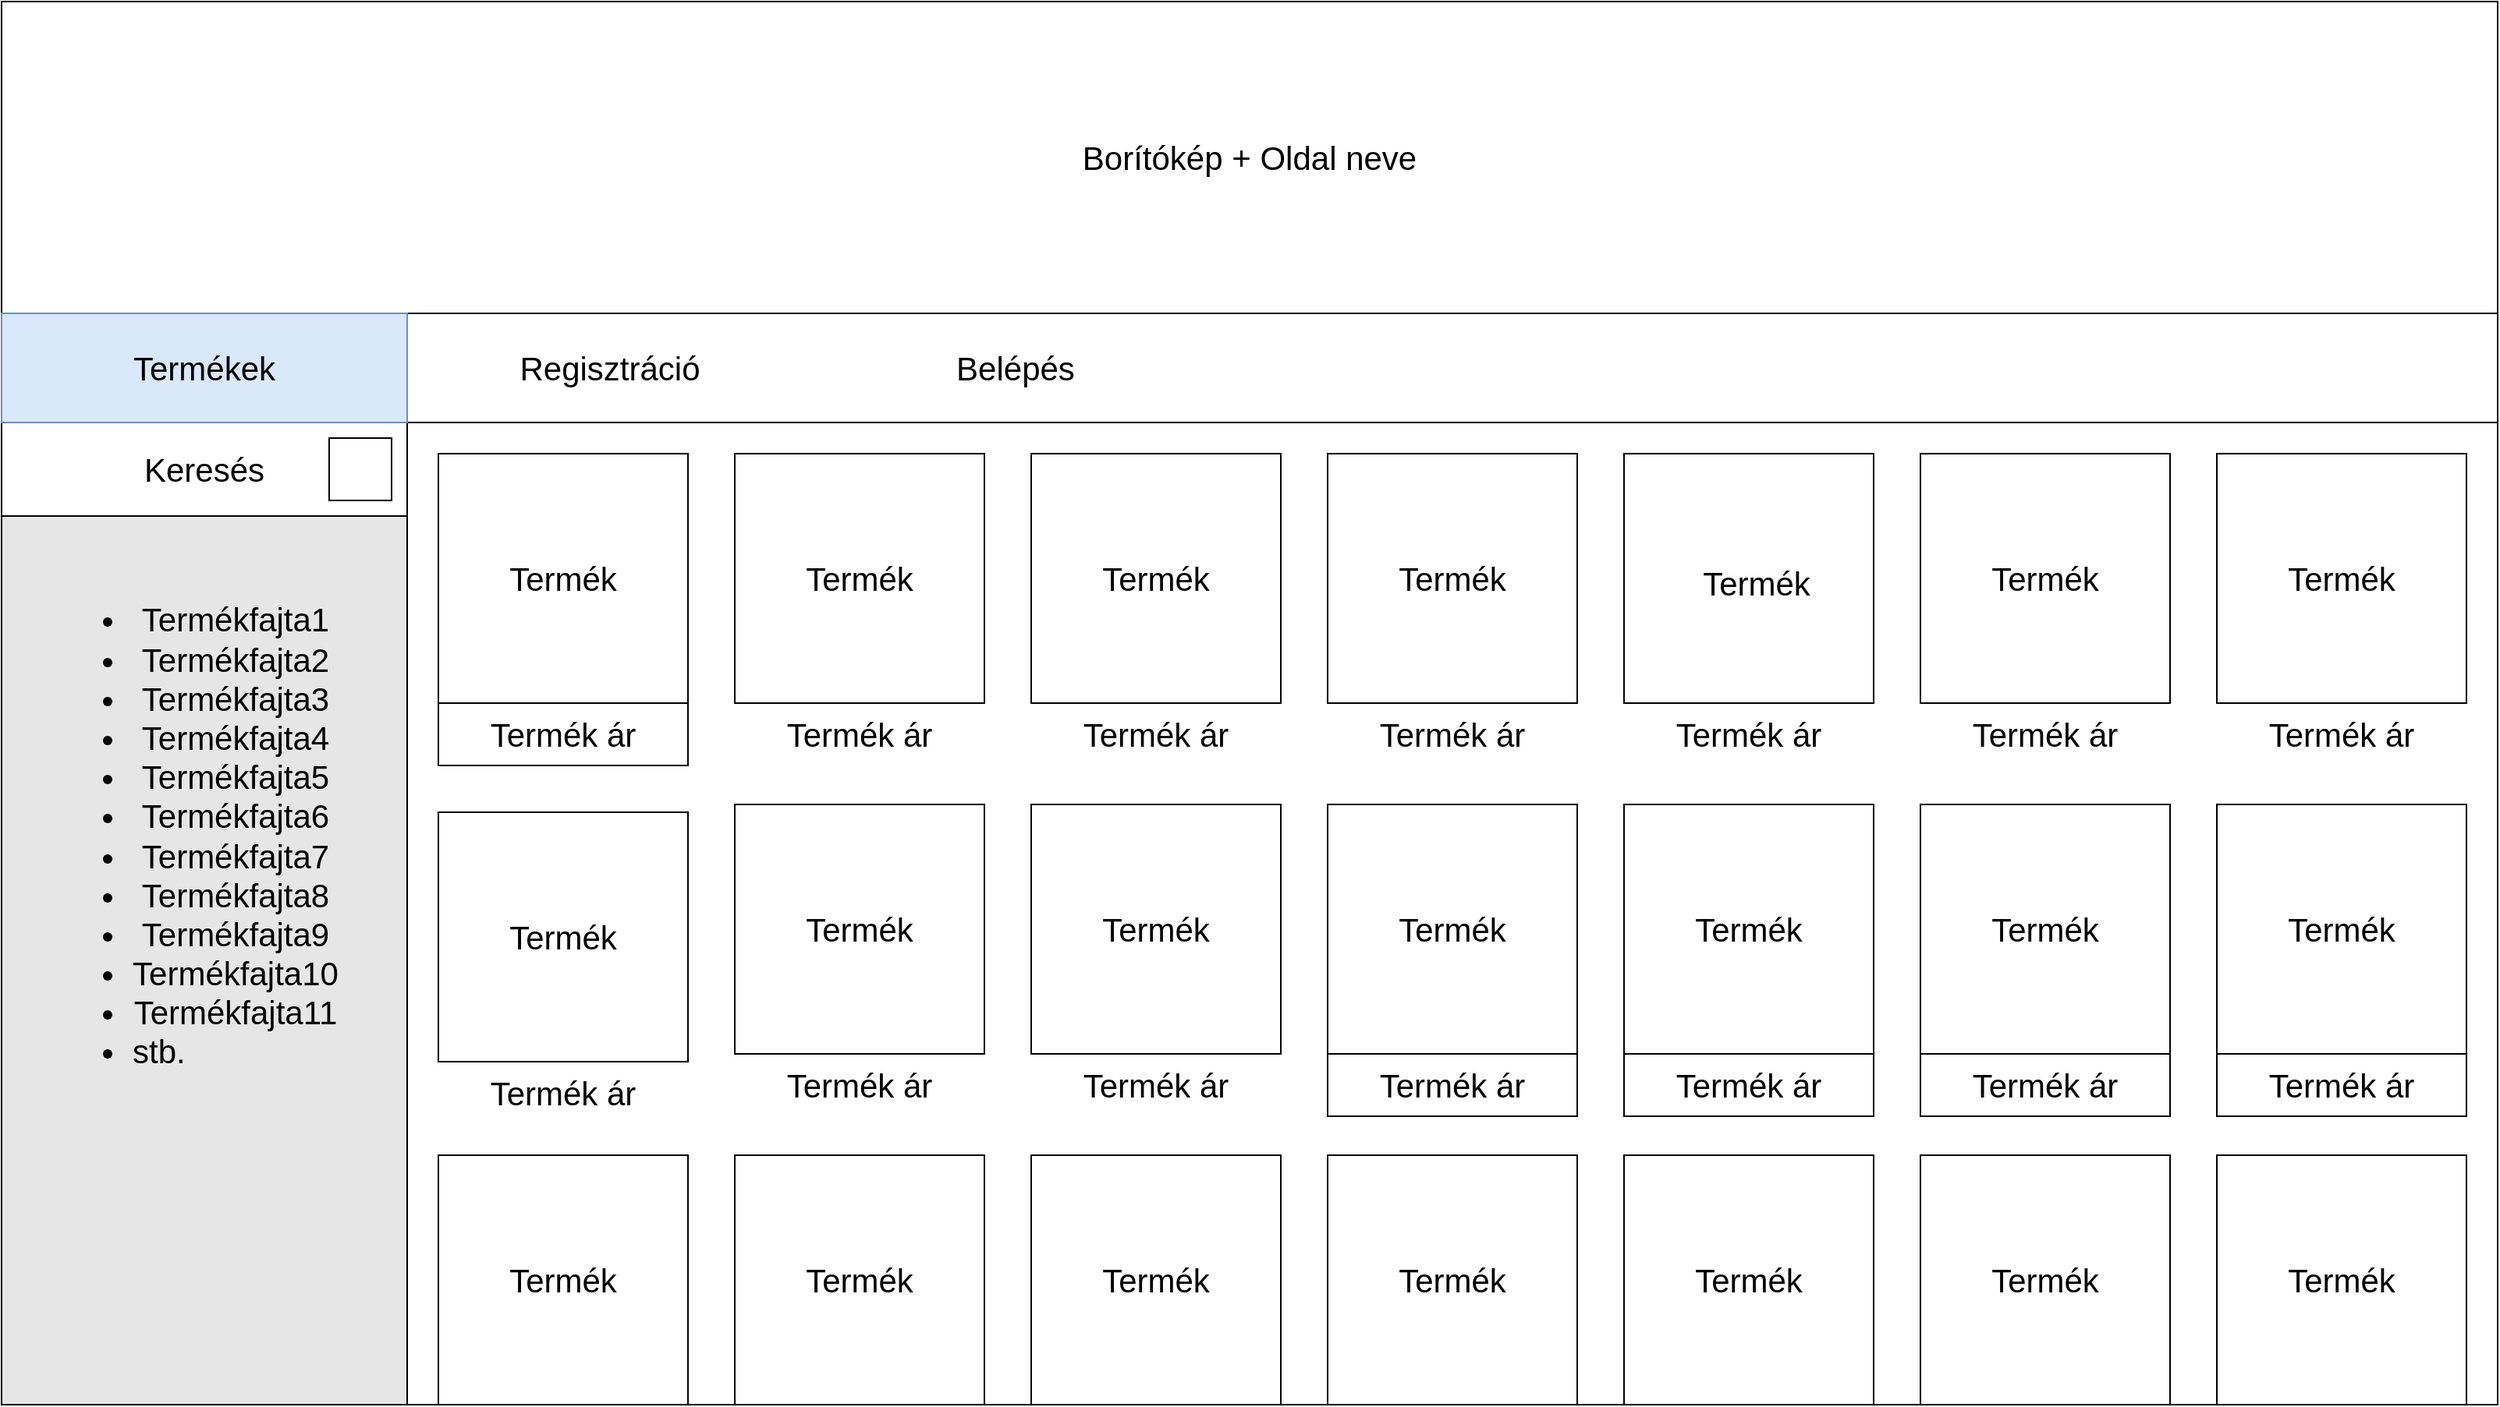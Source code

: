 <mxfile version="15.5.1" type="device" pages="7"><diagram id="FtCm2L4A4DNuBnwVNAdp" name="Vendeg"><mxGraphModel dx="1730" dy="1028" grid="1" gridSize="10" guides="1" tooltips="1" connect="1" arrows="1" fold="1" page="1" pageScale="1" pageWidth="1600" pageHeight="900" math="0" shadow="0"><root><mxCell id="0"/><mxCell id="1" parent="0"/><mxCell id="VkywqA6Cf3giWo9cBtO4-1" value="" style="rounded=0;whiteSpace=wrap;html=1;" parent="1" vertex="1"><mxGeometry width="1600" height="200" as="geometry"/></mxCell><mxCell id="VkywqA6Cf3giWo9cBtO4-2" value="" style="rounded=0;whiteSpace=wrap;html=1;" parent="1" vertex="1"><mxGeometry y="200" width="1600" height="70" as="geometry"/></mxCell><mxCell id="VkywqA6Cf3giWo9cBtO4-9" value="" style="rounded=0;whiteSpace=wrap;html=1;fillColor=#E6E6E6;" parent="1" vertex="1"><mxGeometry y="330" width="260" height="570" as="geometry"/></mxCell><mxCell id="VkywqA6Cf3giWo9cBtO4-10" value="" style="rounded=0;whiteSpace=wrap;html=1;" parent="1" vertex="1"><mxGeometry y="270" width="260" height="60" as="geometry"/></mxCell><mxCell id="VkywqA6Cf3giWo9cBtO4-11" value="" style="rounded=0;whiteSpace=wrap;html=1;" parent="1" vertex="1"><mxGeometry x="260" y="270" width="1340" height="630" as="geometry"/></mxCell><mxCell id="VkywqA6Cf3giWo9cBtO4-12" value="Keresés" style="text;html=1;strokeColor=none;fillColor=none;align=center;verticalAlign=middle;whiteSpace=wrap;rounded=0;fontSize=21;" parent="1" vertex="1"><mxGeometry y="270" width="260" height="60" as="geometry"/></mxCell><mxCell id="VkywqA6Cf3giWo9cBtO4-13" value="Termékek" style="text;html=1;strokeColor=#6c8ebf;fillColor=#dae8fc;align=center;verticalAlign=middle;whiteSpace=wrap;rounded=0;fontSize=21;" parent="1" vertex="1"><mxGeometry y="200" width="260" height="70" as="geometry"/></mxCell><mxCell id="VkywqA6Cf3giWo9cBtO4-14" value="Regisztráció" style="text;html=1;strokeColor=none;fillColor=none;align=center;verticalAlign=middle;whiteSpace=wrap;rounded=0;fontSize=21;" parent="1" vertex="1"><mxGeometry x="260" y="200" width="260" height="70" as="geometry"/></mxCell><mxCell id="VkywqA6Cf3giWo9cBtO4-15" value="Belépés" style="text;html=1;strokeColor=none;fillColor=none;align=center;verticalAlign=middle;whiteSpace=wrap;rounded=0;fontSize=21;" parent="1" vertex="1"><mxGeometry x="520" y="200" width="260" height="70" as="geometry"/></mxCell><mxCell id="VkywqA6Cf3giWo9cBtO4-16" value="Borítókép + Oldal neve" style="text;html=1;strokeColor=none;fillColor=none;align=center;verticalAlign=middle;whiteSpace=wrap;rounded=0;fontSize=21;" parent="1" vertex="1"><mxGeometry width="1600" height="200" as="geometry"/></mxCell><mxCell id="VkywqA6Cf3giWo9cBtO4-17" value="&lt;ul&gt;&lt;li&gt;Termékfajta1&lt;/li&gt;&lt;li&gt;Termékfajta2&lt;/li&gt;&lt;li&gt;Termékfajta3&lt;/li&gt;&lt;li&gt;Termékfajta4&lt;/li&gt;&lt;li&gt;Termékfajta5&lt;/li&gt;&lt;li&gt;Termékfajta6&lt;/li&gt;&lt;li&gt;Termékfajta7&lt;/li&gt;&lt;li&gt;Termékfajta8&lt;/li&gt;&lt;li&gt;Termékfajta9&lt;/li&gt;&lt;li&gt;Termékfajta10&lt;/li&gt;&lt;li&gt;Termékfajta11&lt;/li&gt;&lt;li style=&quot;text-align: left&quot;&gt;stb.&lt;/li&gt;&lt;/ul&gt;" style="text;html=1;strokeColor=none;fillColor=none;align=center;verticalAlign=middle;whiteSpace=wrap;rounded=0;fontSize=21;" parent="1" vertex="1"><mxGeometry y="380" width="260" height="310" as="geometry"/></mxCell><mxCell id="VkywqA6Cf3giWo9cBtO4-18" value="" style="rounded=0;whiteSpace=wrap;html=1;fontSize=21;align=left;" parent="1" vertex="1"><mxGeometry x="210" y="280" width="40" height="40" as="geometry"/></mxCell><mxCell id="VkywqA6Cf3giWo9cBtO4-20" value="" style="whiteSpace=wrap;html=1;aspect=fixed;fontSize=21;align=left;" parent="1" vertex="1"><mxGeometry x="280" y="290" width="160" height="160" as="geometry"/></mxCell><mxCell id="VkywqA6Cf3giWo9cBtO4-21" value="Termék" style="text;html=1;strokeColor=none;fillColor=none;align=center;verticalAlign=middle;whiteSpace=wrap;rounded=0;fontSize=21;" parent="1" vertex="1"><mxGeometry x="330" y="355" width="60" height="30" as="geometry"/></mxCell><mxCell id="VkywqA6Cf3giWo9cBtO4-24" value="" style="rounded=0;whiteSpace=wrap;html=1;fontSize=21;align=left;" parent="1" vertex="1"><mxGeometry x="280" y="450" width="160" height="40" as="geometry"/></mxCell><mxCell id="VkywqA6Cf3giWo9cBtO4-25" value="Termék ár" style="text;html=1;strokeColor=none;fillColor=none;align=center;verticalAlign=middle;whiteSpace=wrap;rounded=0;fontSize=21;" parent="1" vertex="1"><mxGeometry x="290" y="455" width="140" height="30" as="geometry"/></mxCell><mxCell id="VkywqA6Cf3giWo9cBtO4-29" value="" style="whiteSpace=wrap;html=1;aspect=fixed;fontSize=21;align=left;" parent="1" vertex="1"><mxGeometry x="470" y="290" width="160" height="160" as="geometry"/></mxCell><mxCell id="VkywqA6Cf3giWo9cBtO4-30" value="Termék" style="text;html=1;strokeColor=none;fillColor=none;align=center;verticalAlign=middle;whiteSpace=wrap;rounded=0;fontSize=21;" parent="1" vertex="1"><mxGeometry x="520" y="355" width="60" height="30" as="geometry"/></mxCell><mxCell id="VkywqA6Cf3giWo9cBtO4-31" value="Termék ár" style="text;html=1;strokeColor=none;fillColor=none;align=center;verticalAlign=middle;whiteSpace=wrap;rounded=0;fontSize=21;" parent="1" vertex="1"><mxGeometry x="470" y="450" width="160" height="40" as="geometry"/></mxCell><mxCell id="VkywqA6Cf3giWo9cBtO4-32" value="" style="whiteSpace=wrap;html=1;aspect=fixed;fontSize=21;align=left;" parent="1" vertex="1"><mxGeometry x="660" y="290" width="160" height="160" as="geometry"/></mxCell><mxCell id="VkywqA6Cf3giWo9cBtO4-33" value="Termék" style="text;html=1;strokeColor=none;fillColor=none;align=center;verticalAlign=middle;whiteSpace=wrap;rounded=0;fontSize=21;" parent="1" vertex="1"><mxGeometry x="710" y="355" width="60" height="30" as="geometry"/></mxCell><mxCell id="VkywqA6Cf3giWo9cBtO4-34" value="Termék ár" style="text;html=1;strokeColor=none;fillColor=none;align=center;verticalAlign=middle;whiteSpace=wrap;rounded=0;fontSize=21;" parent="1" vertex="1"><mxGeometry x="660" y="450" width="160" height="40" as="geometry"/></mxCell><mxCell id="VkywqA6Cf3giWo9cBtO4-35" value="" style="whiteSpace=wrap;html=1;aspect=fixed;fontSize=21;align=left;" parent="1" vertex="1"><mxGeometry x="850" y="290" width="160" height="160" as="geometry"/></mxCell><mxCell id="VkywqA6Cf3giWo9cBtO4-36" value="Termék" style="text;html=1;strokeColor=none;fillColor=none;align=center;verticalAlign=middle;whiteSpace=wrap;rounded=0;fontSize=21;" parent="1" vertex="1"><mxGeometry x="900" y="355" width="60" height="30" as="geometry"/></mxCell><mxCell id="VkywqA6Cf3giWo9cBtO4-37" value="Termék ár" style="text;html=1;strokeColor=none;fillColor=none;align=center;verticalAlign=middle;whiteSpace=wrap;rounded=0;fontSize=21;" parent="1" vertex="1"><mxGeometry x="850" y="450" width="160" height="40" as="geometry"/></mxCell><mxCell id="VkywqA6Cf3giWo9cBtO4-38" value="" style="whiteSpace=wrap;html=1;aspect=fixed;fontSize=21;align=left;" parent="1" vertex="1"><mxGeometry x="1040" y="290" width="160" height="160" as="geometry"/></mxCell><mxCell id="VkywqA6Cf3giWo9cBtO4-39" value="Termék" style="text;html=1;strokeColor=none;fillColor=none;align=center;verticalAlign=middle;whiteSpace=wrap;rounded=0;fontSize=21;" parent="1" vertex="1"><mxGeometry x="1090" y="355" width="70" height="35" as="geometry"/></mxCell><mxCell id="VkywqA6Cf3giWo9cBtO4-40" value="Termék ár" style="text;html=1;strokeColor=none;fillColor=none;align=center;verticalAlign=middle;whiteSpace=wrap;rounded=0;fontSize=21;" parent="1" vertex="1"><mxGeometry x="1040" y="450" width="160" height="40" as="geometry"/></mxCell><mxCell id="VkywqA6Cf3giWo9cBtO4-41" value="" style="whiteSpace=wrap;html=1;aspect=fixed;fontSize=21;align=left;" parent="1" vertex="1"><mxGeometry x="1230" y="290" width="160" height="160" as="geometry"/></mxCell><mxCell id="VkywqA6Cf3giWo9cBtO4-42" value="Termék" style="text;html=1;strokeColor=none;fillColor=none;align=center;verticalAlign=middle;whiteSpace=wrap;rounded=0;fontSize=21;" parent="1" vertex="1"><mxGeometry x="1280" y="355" width="60" height="30" as="geometry"/></mxCell><mxCell id="VkywqA6Cf3giWo9cBtO4-43" value="Termék ár" style="text;html=1;strokeColor=none;fillColor=none;align=center;verticalAlign=middle;whiteSpace=wrap;rounded=0;fontSize=21;" parent="1" vertex="1"><mxGeometry x="1230" y="450" width="160" height="40" as="geometry"/></mxCell><mxCell id="VkywqA6Cf3giWo9cBtO4-44" value="" style="whiteSpace=wrap;html=1;aspect=fixed;fontSize=21;align=left;" parent="1" vertex="1"><mxGeometry x="1420" y="290" width="160" height="160" as="geometry"/></mxCell><mxCell id="VkywqA6Cf3giWo9cBtO4-45" value="Termék" style="text;html=1;strokeColor=none;fillColor=none;align=center;verticalAlign=middle;whiteSpace=wrap;rounded=0;fontSize=21;" parent="1" vertex="1"><mxGeometry x="1470" y="355" width="60" height="30" as="geometry"/></mxCell><mxCell id="VkywqA6Cf3giWo9cBtO4-46" value="Termék ár" style="text;html=1;strokeColor=none;fillColor=none;align=center;verticalAlign=middle;whiteSpace=wrap;rounded=0;fontSize=21;" parent="1" vertex="1"><mxGeometry x="1420" y="450" width="160" height="40" as="geometry"/></mxCell><mxCell id="VkywqA6Cf3giWo9cBtO4-47" value="" style="whiteSpace=wrap;html=1;aspect=fixed;fontSize=21;align=left;" parent="1" vertex="1"><mxGeometry x="280" y="520" width="160" height="160" as="geometry"/></mxCell><mxCell id="VkywqA6Cf3giWo9cBtO4-48" value="Termék" style="text;html=1;strokeColor=none;fillColor=none;align=center;verticalAlign=middle;whiteSpace=wrap;rounded=0;fontSize=21;" parent="1" vertex="1"><mxGeometry x="330" y="585" width="60" height="30" as="geometry"/></mxCell><mxCell id="VkywqA6Cf3giWo9cBtO4-49" value="Termék ár" style="text;html=1;strokeColor=none;fillColor=none;align=center;verticalAlign=middle;whiteSpace=wrap;rounded=0;fontSize=21;" parent="1" vertex="1"><mxGeometry x="280" y="680" width="160" height="40" as="geometry"/></mxCell><mxCell id="VkywqA6Cf3giWo9cBtO4-50" value="" style="whiteSpace=wrap;html=1;aspect=fixed;fontSize=21;align=left;" parent="1" vertex="1"><mxGeometry x="470" y="515" width="160" height="160" as="geometry"/></mxCell><mxCell id="VkywqA6Cf3giWo9cBtO4-51" value="Termék" style="text;html=1;strokeColor=none;fillColor=none;align=center;verticalAlign=middle;whiteSpace=wrap;rounded=0;fontSize=21;" parent="1" vertex="1"><mxGeometry x="520" y="580" width="60" height="30" as="geometry"/></mxCell><mxCell id="VkywqA6Cf3giWo9cBtO4-52" value="Termék ár" style="text;html=1;strokeColor=none;fillColor=none;align=center;verticalAlign=middle;whiteSpace=wrap;rounded=0;fontSize=21;" parent="1" vertex="1"><mxGeometry x="470" y="675" width="160" height="40" as="geometry"/></mxCell><mxCell id="VkywqA6Cf3giWo9cBtO4-53" value="" style="whiteSpace=wrap;html=1;aspect=fixed;fontSize=21;align=left;" parent="1" vertex="1"><mxGeometry x="660" y="515" width="160" height="160" as="geometry"/></mxCell><mxCell id="VkywqA6Cf3giWo9cBtO4-54" value="Termék" style="text;html=1;strokeColor=none;fillColor=none;align=center;verticalAlign=middle;whiteSpace=wrap;rounded=0;fontSize=21;" parent="1" vertex="1"><mxGeometry x="710" y="580" width="60" height="30" as="geometry"/></mxCell><mxCell id="VkywqA6Cf3giWo9cBtO4-55" value="Termék ár" style="text;html=1;strokeColor=none;fillColor=none;align=center;verticalAlign=middle;whiteSpace=wrap;rounded=0;fontSize=21;" parent="1" vertex="1"><mxGeometry x="660" y="675" width="160" height="40" as="geometry"/></mxCell><mxCell id="VkywqA6Cf3giWo9cBtO4-56" value="" style="whiteSpace=wrap;html=1;aspect=fixed;fontSize=21;align=left;" parent="1" vertex="1"><mxGeometry x="850" y="515" width="160" height="160" as="geometry"/></mxCell><mxCell id="VkywqA6Cf3giWo9cBtO4-57" value="Termék" style="text;html=1;strokeColor=none;fillColor=none;align=center;verticalAlign=middle;whiteSpace=wrap;rounded=0;fontSize=21;" parent="1" vertex="1"><mxGeometry x="900" y="580" width="60" height="30" as="geometry"/></mxCell><mxCell id="VkywqA6Cf3giWo9cBtO4-58" value="" style="rounded=0;whiteSpace=wrap;html=1;fontSize=21;align=left;" parent="1" vertex="1"><mxGeometry x="850" y="675" width="160" height="40" as="geometry"/></mxCell><mxCell id="VkywqA6Cf3giWo9cBtO4-59" value="Termék ár" style="text;html=1;strokeColor=none;fillColor=none;align=center;verticalAlign=middle;whiteSpace=wrap;rounded=0;fontSize=21;" parent="1" vertex="1"><mxGeometry x="860" y="680" width="140" height="30" as="geometry"/></mxCell><mxCell id="VkywqA6Cf3giWo9cBtO4-60" value="" style="whiteSpace=wrap;html=1;aspect=fixed;fontSize=21;align=left;" parent="1" vertex="1"><mxGeometry x="1040" y="515" width="160" height="160" as="geometry"/></mxCell><mxCell id="VkywqA6Cf3giWo9cBtO4-61" value="Termék" style="text;html=1;strokeColor=none;fillColor=none;align=center;verticalAlign=middle;whiteSpace=wrap;rounded=0;fontSize=21;" parent="1" vertex="1"><mxGeometry x="1090" y="580" width="60" height="30" as="geometry"/></mxCell><mxCell id="VkywqA6Cf3giWo9cBtO4-62" value="" style="rounded=0;whiteSpace=wrap;html=1;fontSize=21;align=left;" parent="1" vertex="1"><mxGeometry x="1040" y="675" width="160" height="40" as="geometry"/></mxCell><mxCell id="VkywqA6Cf3giWo9cBtO4-63" value="Termék ár" style="text;html=1;strokeColor=none;fillColor=none;align=center;verticalAlign=middle;whiteSpace=wrap;rounded=0;fontSize=21;" parent="1" vertex="1"><mxGeometry x="1050" y="680" width="140" height="30" as="geometry"/></mxCell><mxCell id="VkywqA6Cf3giWo9cBtO4-69" value="" style="whiteSpace=wrap;html=1;aspect=fixed;fontSize=21;align=left;" parent="1" vertex="1"><mxGeometry x="1230" y="515" width="160" height="160" as="geometry"/></mxCell><mxCell id="VkywqA6Cf3giWo9cBtO4-70" value="Termék" style="text;html=1;strokeColor=none;fillColor=none;align=center;verticalAlign=middle;whiteSpace=wrap;rounded=0;fontSize=21;" parent="1" vertex="1"><mxGeometry x="1280" y="580" width="60" height="30" as="geometry"/></mxCell><mxCell id="VkywqA6Cf3giWo9cBtO4-71" value="" style="rounded=0;whiteSpace=wrap;html=1;fontSize=21;align=left;" parent="1" vertex="1"><mxGeometry x="1230" y="675" width="160" height="40" as="geometry"/></mxCell><mxCell id="VkywqA6Cf3giWo9cBtO4-72" value="Termék ár" style="text;html=1;strokeColor=none;fillColor=none;align=center;verticalAlign=middle;whiteSpace=wrap;rounded=0;fontSize=21;" parent="1" vertex="1"><mxGeometry x="1240" y="680" width="140" height="30" as="geometry"/></mxCell><mxCell id="VkywqA6Cf3giWo9cBtO4-73" value="" style="whiteSpace=wrap;html=1;aspect=fixed;fontSize=21;align=left;" parent="1" vertex="1"><mxGeometry x="1420" y="515" width="160" height="160" as="geometry"/></mxCell><mxCell id="VkywqA6Cf3giWo9cBtO4-74" value="Termék" style="text;html=1;strokeColor=none;fillColor=none;align=center;verticalAlign=middle;whiteSpace=wrap;rounded=0;fontSize=21;" parent="1" vertex="1"><mxGeometry x="1470" y="580" width="60" height="30" as="geometry"/></mxCell><mxCell id="VkywqA6Cf3giWo9cBtO4-75" value="" style="rounded=0;whiteSpace=wrap;html=1;fontSize=21;align=left;" parent="1" vertex="1"><mxGeometry x="1420" y="675" width="160" height="40" as="geometry"/></mxCell><mxCell id="VkywqA6Cf3giWo9cBtO4-76" value="Termék ár" style="text;html=1;strokeColor=none;fillColor=none;align=center;verticalAlign=middle;whiteSpace=wrap;rounded=0;fontSize=21;" parent="1" vertex="1"><mxGeometry x="1430" y="680" width="140" height="30" as="geometry"/></mxCell><mxCell id="VkywqA6Cf3giWo9cBtO4-93" value="" style="whiteSpace=wrap;html=1;aspect=fixed;fontSize=21;align=left;" parent="1" vertex="1"><mxGeometry x="1230" y="740" width="160" height="160" as="geometry"/></mxCell><mxCell id="VkywqA6Cf3giWo9cBtO4-94" value="Termék" style="text;html=1;strokeColor=none;fillColor=none;align=center;verticalAlign=middle;whiteSpace=wrap;rounded=0;fontSize=21;" parent="1" vertex="1"><mxGeometry x="1280" y="805" width="60" height="30" as="geometry"/></mxCell><mxCell id="VkywqA6Cf3giWo9cBtO4-97" value="" style="whiteSpace=wrap;html=1;aspect=fixed;fontSize=21;align=left;" parent="1" vertex="1"><mxGeometry x="1420" y="740" width="160" height="160" as="geometry"/></mxCell><mxCell id="VkywqA6Cf3giWo9cBtO4-98" value="Termék" style="text;html=1;strokeColor=none;fillColor=none;align=center;verticalAlign=middle;whiteSpace=wrap;rounded=0;fontSize=21;" parent="1" vertex="1"><mxGeometry x="1470" y="805" width="60" height="30" as="geometry"/></mxCell><mxCell id="VkywqA6Cf3giWo9cBtO4-99" value="" style="whiteSpace=wrap;html=1;aspect=fixed;fontSize=21;align=left;" parent="1" vertex="1"><mxGeometry x="1040" y="740" width="160" height="160" as="geometry"/></mxCell><mxCell id="VkywqA6Cf3giWo9cBtO4-100" value="Termék" style="text;html=1;strokeColor=none;fillColor=none;align=center;verticalAlign=middle;whiteSpace=wrap;rounded=0;fontSize=21;" parent="1" vertex="1"><mxGeometry x="1090" y="805" width="60" height="30" as="geometry"/></mxCell><mxCell id="VkywqA6Cf3giWo9cBtO4-101" value="" style="whiteSpace=wrap;html=1;aspect=fixed;fontSize=21;align=left;" parent="1" vertex="1"><mxGeometry x="850" y="740" width="160" height="160" as="geometry"/></mxCell><mxCell id="VkywqA6Cf3giWo9cBtO4-102" value="Termék" style="text;html=1;strokeColor=none;fillColor=none;align=center;verticalAlign=middle;whiteSpace=wrap;rounded=0;fontSize=21;" parent="1" vertex="1"><mxGeometry x="900" y="805" width="60" height="30" as="geometry"/></mxCell><mxCell id="VkywqA6Cf3giWo9cBtO4-103" value="" style="whiteSpace=wrap;html=1;aspect=fixed;fontSize=21;align=left;" parent="1" vertex="1"><mxGeometry x="660" y="740" width="160" height="160" as="geometry"/></mxCell><mxCell id="VkywqA6Cf3giWo9cBtO4-104" value="Termék" style="text;html=1;strokeColor=none;fillColor=none;align=center;verticalAlign=middle;whiteSpace=wrap;rounded=0;fontSize=21;" parent="1" vertex="1"><mxGeometry x="710" y="805" width="60" height="30" as="geometry"/></mxCell><mxCell id="VkywqA6Cf3giWo9cBtO4-105" value="" style="whiteSpace=wrap;html=1;aspect=fixed;fontSize=21;align=left;" parent="1" vertex="1"><mxGeometry x="470" y="740" width="160" height="160" as="geometry"/></mxCell><mxCell id="VkywqA6Cf3giWo9cBtO4-106" value="Termék" style="text;html=1;strokeColor=none;fillColor=none;align=center;verticalAlign=middle;whiteSpace=wrap;rounded=0;fontSize=21;" parent="1" vertex="1"><mxGeometry x="520" y="805" width="60" height="30" as="geometry"/></mxCell><mxCell id="VkywqA6Cf3giWo9cBtO4-107" value="" style="whiteSpace=wrap;html=1;aspect=fixed;fontSize=21;align=left;" parent="1" vertex="1"><mxGeometry x="280" y="740" width="160" height="160" as="geometry"/></mxCell><mxCell id="VkywqA6Cf3giWo9cBtO4-108" value="Termék" style="text;html=1;strokeColor=none;fillColor=none;align=center;verticalAlign=middle;whiteSpace=wrap;rounded=0;fontSize=21;" parent="1" vertex="1"><mxGeometry x="330" y="805" width="60" height="30" as="geometry"/></mxCell></root></mxGraphModel></diagram><diagram id="sGFo4hPOFkRSf-qBkxwC" name="Regisztracio"><mxGraphModel dx="1730" dy="1028" grid="1" gridSize="10" guides="1" tooltips="1" connect="1" arrows="1" fold="1" page="1" pageScale="1" pageWidth="1600" pageHeight="900" math="0" shadow="0"><root><mxCell id="UmUEPIEcQNoP-BYqJ9Fw-0"/><mxCell id="UmUEPIEcQNoP-BYqJ9Fw-1" parent="UmUEPIEcQNoP-BYqJ9Fw-0"/><mxCell id="uKue4RkoJbepAfOO4A6L-0" value="Borítókép + Oldal neve" style="text;html=1;strokeColor=default;fillColor=none;align=center;verticalAlign=middle;whiteSpace=wrap;rounded=0;fontSize=21;" vertex="1" parent="UmUEPIEcQNoP-BYqJ9Fw-1"><mxGeometry width="1600" height="200" as="geometry"/></mxCell><mxCell id="bCgwr7jDW_AOPVUaKqn2-0" value="" style="rounded=0;whiteSpace=wrap;html=1;" vertex="1" parent="UmUEPIEcQNoP-BYqJ9Fw-1"><mxGeometry y="200" width="1600" height="70" as="geometry"/></mxCell><mxCell id="bCgwr7jDW_AOPVUaKqn2-1" value="Termékek" style="text;html=1;strokeColor=none;fillColor=none;align=center;verticalAlign=middle;whiteSpace=wrap;rounded=0;fontSize=21;" vertex="1" parent="UmUEPIEcQNoP-BYqJ9Fw-1"><mxGeometry y="200" width="260" height="70" as="geometry"/></mxCell><mxCell id="bCgwr7jDW_AOPVUaKqn2-2" value="Regisztráció" style="text;html=1;strokeColor=default;fillColor=#dae8fc;align=center;verticalAlign=middle;whiteSpace=wrap;rounded=0;fontSize=21;" vertex="1" parent="UmUEPIEcQNoP-BYqJ9Fw-1"><mxGeometry x="260" y="200" width="260" height="70" as="geometry"/></mxCell><mxCell id="bCgwr7jDW_AOPVUaKqn2-3" value="Belépés" style="text;html=1;strokeColor=default;fillColor=none;align=center;verticalAlign=middle;whiteSpace=wrap;rounded=0;fontSize=21;" vertex="1" parent="UmUEPIEcQNoP-BYqJ9Fw-1"><mxGeometry x="520" y="200" width="260" height="70" as="geometry"/></mxCell><mxCell id="1MmDavo7vUp_xjImFZkw-0" value="" style="rounded=0;whiteSpace=wrap;html=1;fillColor=#E6E6E6;" vertex="1" parent="UmUEPIEcQNoP-BYqJ9Fw-1"><mxGeometry y="270" width="260" height="630" as="geometry"/></mxCell><mxCell id="1MmDavo7vUp_xjImFZkw-1" value="" style="rounded=0;whiteSpace=wrap;html=1;strokeColor=default;" vertex="1" parent="UmUEPIEcQNoP-BYqJ9Fw-1"><mxGeometry x="260" y="270" width="1340" height="630" as="geometry"/></mxCell><mxCell id="E9FAS_6zyRgqZ4h_ud0k-0" value="&lt;font style=&quot;font-size: 21px&quot;&gt;Felhasználónnév:&lt;/font&gt;" style="text;html=1;strokeColor=none;fillColor=none;align=right;verticalAlign=middle;whiteSpace=wrap;rounded=0;fontSize=21;" vertex="1" parent="UmUEPIEcQNoP-BYqJ9Fw-1"><mxGeometry x="290" y="300" width="220" height="70" as="geometry"/></mxCell><mxCell id="E9FAS_6zyRgqZ4h_ud0k-5" value="&lt;font style=&quot;font-size: 21px&quot;&gt;Email-cím:&lt;br&gt;&lt;/font&gt;" style="text;html=1;strokeColor=none;fillColor=none;align=right;verticalAlign=middle;whiteSpace=wrap;rounded=0;fontSize=21;" vertex="1" parent="UmUEPIEcQNoP-BYqJ9Fw-1"><mxGeometry x="290" y="370" width="220" height="70" as="geometry"/></mxCell><mxCell id="E9FAS_6zyRgqZ4h_ud0k-6" value="&lt;font style=&quot;font-size: 21px&quot;&gt;Email-cím újra:&lt;/font&gt;" style="text;html=1;strokeColor=none;fillColor=none;align=right;verticalAlign=middle;whiteSpace=wrap;rounded=0;fontSize=21;" vertex="1" parent="UmUEPIEcQNoP-BYqJ9Fw-1"><mxGeometry x="290" y="440" width="220" height="70" as="geometry"/></mxCell><mxCell id="E9FAS_6zyRgqZ4h_ud0k-7" value="&lt;font style=&quot;font-size: 21px&quot;&gt;Jelszó:&lt;/font&gt;" style="text;html=1;strokeColor=none;fillColor=none;align=right;verticalAlign=middle;whiteSpace=wrap;rounded=0;fontSize=21;" vertex="1" parent="UmUEPIEcQNoP-BYqJ9Fw-1"><mxGeometry x="290" y="510" width="220" height="70" as="geometry"/></mxCell><mxCell id="E9FAS_6zyRgqZ4h_ud0k-8" value="&lt;font style=&quot;font-size: 21px&quot;&gt;Jelszó újra:&lt;br&gt;&lt;/font&gt;" style="text;html=1;strokeColor=none;fillColor=none;align=right;verticalAlign=middle;whiteSpace=wrap;rounded=0;fontSize=21;" vertex="1" parent="UmUEPIEcQNoP-BYqJ9Fw-1"><mxGeometry x="290" y="580" width="220" height="70" as="geometry"/></mxCell><mxCell id="E9FAS_6zyRgqZ4h_ud0k-9" value="&lt;font style=&quot;font-size: 21px&quot;&gt;Ország:&lt;br&gt;&lt;/font&gt;" style="text;html=1;strokeColor=none;fillColor=none;align=right;verticalAlign=middle;whiteSpace=wrap;rounded=0;fontSize=21;" vertex="1" parent="UmUEPIEcQNoP-BYqJ9Fw-1"><mxGeometry x="290" y="650" width="220" height="70" as="geometry"/></mxCell><mxCell id="E9FAS_6zyRgqZ4h_ud0k-11" value="" style="rounded=0;whiteSpace=wrap;html=1;fontSize=21;strokeColor=default;fillColor=#FFFF99;" vertex="1" parent="UmUEPIEcQNoP-BYqJ9Fw-1"><mxGeometry x="540" y="300" width="240" height="70" as="geometry"/></mxCell><mxCell id="E9FAS_6zyRgqZ4h_ud0k-12" value="" style="rounded=0;whiteSpace=wrap;html=1;fontSize=21;strokeColor=default;fillColor=#FFFF99;" vertex="1" parent="UmUEPIEcQNoP-BYqJ9Fw-1"><mxGeometry x="540" y="370" width="240" height="70" as="geometry"/></mxCell><mxCell id="E9FAS_6zyRgqZ4h_ud0k-13" value="" style="rounded=0;whiteSpace=wrap;html=1;fontSize=21;strokeColor=default;fillColor=#FFFF99;" vertex="1" parent="UmUEPIEcQNoP-BYqJ9Fw-1"><mxGeometry x="540" y="440" width="240" height="70" as="geometry"/></mxCell><mxCell id="E9FAS_6zyRgqZ4h_ud0k-14" value="" style="rounded=0;whiteSpace=wrap;html=1;fontSize=21;strokeColor=default;fillColor=#FFFF99;" vertex="1" parent="UmUEPIEcQNoP-BYqJ9Fw-1"><mxGeometry x="540" y="510" width="240" height="70" as="geometry"/></mxCell><mxCell id="E9FAS_6zyRgqZ4h_ud0k-15" value="" style="rounded=0;whiteSpace=wrap;html=1;fontSize=21;strokeColor=default;fillColor=#FFFF99;" vertex="1" parent="UmUEPIEcQNoP-BYqJ9Fw-1"><mxGeometry x="540" y="580" width="240" height="70" as="geometry"/></mxCell><mxCell id="E9FAS_6zyRgqZ4h_ud0k-16" value="" style="rounded=0;whiteSpace=wrap;html=1;fontSize=21;strokeColor=default;fillColor=#FFFF99;" vertex="1" parent="UmUEPIEcQNoP-BYqJ9Fw-1"><mxGeometry x="540" y="650" width="240" height="70" as="geometry"/></mxCell><mxCell id="E9FAS_6zyRgqZ4h_ud0k-17" value="&lt;font style=&quot;font-size: 21px&quot;&gt;Város:&lt;br&gt;&lt;/font&gt;" style="text;html=1;strokeColor=none;fillColor=none;align=right;verticalAlign=middle;whiteSpace=wrap;rounded=0;fontSize=21;" vertex="1" parent="UmUEPIEcQNoP-BYqJ9Fw-1"><mxGeometry x="780" y="650" width="220" height="70" as="geometry"/></mxCell><mxCell id="E9FAS_6zyRgqZ4h_ud0k-18" value="" style="rounded=0;whiteSpace=wrap;html=1;fontSize=21;strokeColor=default;fillColor=#FFFF99;" vertex="1" parent="UmUEPIEcQNoP-BYqJ9Fw-1"><mxGeometry x="1020" y="650" width="240" height="70" as="geometry"/></mxCell><mxCell id="E9FAS_6zyRgqZ4h_ud0k-19" value="" style="rounded=0;whiteSpace=wrap;html=1;fontSize=21;strokeColor=default;fillColor=#FFFF99;" vertex="1" parent="UmUEPIEcQNoP-BYqJ9Fw-1"><mxGeometry x="540" y="720" width="240" height="70" as="geometry"/></mxCell><mxCell id="E9FAS_6zyRgqZ4h_ud0k-20" value="&lt;font style=&quot;font-size: 21px&quot;&gt;Utca, házszám:&lt;br&gt;&lt;/font&gt;" style="text;html=1;strokeColor=none;fillColor=none;align=right;verticalAlign=middle;whiteSpace=wrap;rounded=0;fontSize=21;" vertex="1" parent="UmUEPIEcQNoP-BYqJ9Fw-1"><mxGeometry x="300" y="720" width="220" height="70" as="geometry"/></mxCell><mxCell id="E9FAS_6zyRgqZ4h_ud0k-22" value="Regisztráció" style="text;html=1;strokeColor=default;fillColor=#FFCCCC;align=center;verticalAlign=middle;whiteSpace=wrap;rounded=0;fontSize=21;" vertex="1" parent="UmUEPIEcQNoP-BYqJ9Fw-1"><mxGeometry x="540" y="810" width="240" height="70" as="geometry"/></mxCell><mxCell id="E9FAS_6zyRgqZ4h_ud0k-24" value="&lt;ul&gt;&lt;li&gt;&lt;span&gt;Hibaüzenet&lt;/span&gt;&lt;/li&gt;&lt;li&gt;&lt;span&gt;Hibaüzenet&lt;/span&gt;&lt;/li&gt;&lt;li&gt;Hibaüzenet&lt;/li&gt;&lt;li&gt;Hibaüzenet&lt;/li&gt;&lt;li&gt;Hibaüzenet&lt;/li&gt;&lt;li&gt;Hibaüzenet&lt;/li&gt;&lt;li&gt;Hibaüzenet&lt;/li&gt;&lt;li&gt;Hibaüzenet&lt;/li&gt;&lt;li&gt;Hibaüzenet&lt;/li&gt;&lt;li&gt;Hibaüzenet&lt;/li&gt;&lt;li&gt;Hibaüzenet&lt;/li&gt;&lt;li&gt;Hibaüzenet&lt;/li&gt;&lt;/ul&gt;" style="text;html=1;strokeColor=none;fillColor=none;align=left;verticalAlign=middle;whiteSpace=wrap;rounded=0;fontSize=21;" vertex="1" parent="UmUEPIEcQNoP-BYqJ9Fw-1"><mxGeometry x="40" y="330" width="220" height="320" as="geometry"/></mxCell><mxCell id="E9FAS_6zyRgqZ4h_ud0k-25" value="Hibaüzenetek:" style="text;html=1;strokeColor=none;fillColor=none;align=center;verticalAlign=middle;whiteSpace=wrap;rounded=0;fontSize=21;" vertex="1" parent="UmUEPIEcQNoP-BYqJ9Fw-1"><mxGeometry x="10" y="290" width="240" height="30" as="geometry"/></mxCell></root></mxGraphModel></diagram><diagram id="di5obC71hmSOineNF_KT" name="Belepes"><mxGraphModel dx="2076" dy="1234" grid="1" gridSize="10" guides="1" tooltips="1" connect="1" arrows="1" fold="1" page="1" pageScale="1" pageWidth="1600" pageHeight="900" math="0" shadow="0"><root><mxCell id="OniAZMy-nPoVNgzuk5cT-0"/><mxCell id="OniAZMy-nPoVNgzuk5cT-1" parent="OniAZMy-nPoVNgzuk5cT-0"/><mxCell id="OvulBH4IAkORdV8JMglq-0" value="" style="rounded=0;whiteSpace=wrap;html=1;" vertex="1" parent="OniAZMy-nPoVNgzuk5cT-1"><mxGeometry y="200" width="1600" height="70" as="geometry"/></mxCell><mxCell id="OvulBH4IAkORdV8JMglq-1" value="" style="rounded=0;whiteSpace=wrap;html=1;fillColor=#E6E6E6;" vertex="1" parent="OniAZMy-nPoVNgzuk5cT-1"><mxGeometry y="270" width="260" height="630" as="geometry"/></mxCell><mxCell id="OvulBH4IAkORdV8JMglq-2" value="Termékek" style="text;html=1;align=center;verticalAlign=middle;whiteSpace=wrap;rounded=0;fontSize=21;strokeColor=default;" vertex="1" parent="OniAZMy-nPoVNgzuk5cT-1"><mxGeometry y="200" width="260" height="70" as="geometry"/></mxCell><mxCell id="OvulBH4IAkORdV8JMglq-3" value="Regisztráció" style="text;html=1;strokeColor=default;fillColor=none;align=center;verticalAlign=middle;whiteSpace=wrap;rounded=0;fontSize=21;" vertex="1" parent="OniAZMy-nPoVNgzuk5cT-1"><mxGeometry x="260" y="200" width="260" height="70" as="geometry"/></mxCell><mxCell id="OvulBH4IAkORdV8JMglq-4" value="Belépés" style="text;html=1;strokeColor=#6c8ebf;fillColor=#dae8fc;align=center;verticalAlign=middle;whiteSpace=wrap;rounded=0;fontSize=21;" vertex="1" parent="OniAZMy-nPoVNgzuk5cT-1"><mxGeometry x="520" y="200" width="260" height="70" as="geometry"/></mxCell><mxCell id="OvulBH4IAkORdV8JMglq-5" value="Borítókép + Oldal neve" style="text;html=1;strokeColor=none;fillColor=none;align=center;verticalAlign=middle;whiteSpace=wrap;rounded=0;fontSize=21;" vertex="1" parent="OniAZMy-nPoVNgzuk5cT-1"><mxGeometry width="1600" height="200" as="geometry"/></mxCell><mxCell id="vFexB-VnzjZt5xKxmE2v-0" value="&lt;ul&gt;&lt;li&gt;&lt;span&gt;Hibaüzenet&lt;/span&gt;&lt;/li&gt;&lt;li&gt;&lt;span&gt;Hibaüzenet&lt;/span&gt;&lt;/li&gt;&lt;li&gt;Hibaüzenet&lt;/li&gt;&lt;li&gt;Hibaüzenet&lt;/li&gt;&lt;li&gt;Hibaüzenet&lt;/li&gt;&lt;li&gt;Hibaüzenet&lt;/li&gt;&lt;li&gt;Hibaüzenet&lt;/li&gt;&lt;li&gt;Hibaüzenet&lt;/li&gt;&lt;li&gt;Hibaüzenet&lt;/li&gt;&lt;li&gt;Hibaüzenet&lt;/li&gt;&lt;li&gt;Hibaüzenet&lt;/li&gt;&lt;li&gt;Hibaüzenet&lt;/li&gt;&lt;/ul&gt;" style="text;html=1;strokeColor=none;fillColor=none;align=left;verticalAlign=middle;whiteSpace=wrap;rounded=0;fontSize=21;" vertex="1" parent="OniAZMy-nPoVNgzuk5cT-1"><mxGeometry x="40" y="330" width="220" height="320" as="geometry"/></mxCell><mxCell id="vFexB-VnzjZt5xKxmE2v-1" value="Hibaüzenetek:" style="text;html=1;strokeColor=none;fillColor=none;align=center;verticalAlign=middle;whiteSpace=wrap;rounded=0;fontSize=21;" vertex="1" parent="OniAZMy-nPoVNgzuk5cT-1"><mxGeometry x="10" y="290" width="240" height="30" as="geometry"/></mxCell><mxCell id="B_SIlo-MSyj_huP7Ek6t-0" value="&lt;font style=&quot;font-size: 21px&quot;&gt;Felhasználónnév:&lt;/font&gt;" style="text;html=1;strokeColor=none;fillColor=none;align=right;verticalAlign=middle;whiteSpace=wrap;rounded=0;fontSize=21;" vertex="1" parent="OniAZMy-nPoVNgzuk5cT-1"><mxGeometry x="290" y="300" width="220" height="70" as="geometry"/></mxCell><mxCell id="B_SIlo-MSyj_huP7Ek6t-1" value="&lt;font style=&quot;font-size: 21px&quot;&gt;Jelszó:&lt;br&gt;&lt;/font&gt;" style="text;html=1;strokeColor=none;fillColor=none;align=right;verticalAlign=middle;whiteSpace=wrap;rounded=0;fontSize=21;" vertex="1" parent="OniAZMy-nPoVNgzuk5cT-1"><mxGeometry x="290" y="370" width="220" height="70" as="geometry"/></mxCell><mxCell id="B_SIlo-MSyj_huP7Ek6t-2" value="" style="rounded=0;whiteSpace=wrap;html=1;fontSize=21;strokeColor=default;fillColor=#FFFF99;" vertex="1" parent="OniAZMy-nPoVNgzuk5cT-1"><mxGeometry x="540" y="300" width="240" height="70" as="geometry"/></mxCell><mxCell id="B_SIlo-MSyj_huP7Ek6t-3" value="" style="rounded=0;whiteSpace=wrap;html=1;fontSize=21;strokeColor=default;fillColor=#FFFF99;" vertex="1" parent="OniAZMy-nPoVNgzuk5cT-1"><mxGeometry x="540" y="370" width="240" height="70" as="geometry"/></mxCell><mxCell id="BsGn2GFrnDsGhYTL2LJ4-0" value="Belépés" style="text;html=1;strokeColor=default;fillColor=#FFCCCC;align=center;verticalAlign=middle;whiteSpace=wrap;rounded=0;fontSize=21;" vertex="1" parent="OniAZMy-nPoVNgzuk5cT-1"><mxGeometry x="540" y="460" width="240" height="70" as="geometry"/></mxCell></root></mxGraphModel></diagram><diagram id="-6q0_KkvNKiWFlOPb5nn" name="Felhasznalo"><mxGraphModel dx="1483" dy="881" grid="1" gridSize="10" guides="1" tooltips="1" connect="1" arrows="1" fold="1" page="1" pageScale="1" pageWidth="1600" pageHeight="900" math="0" shadow="0"><root><mxCell id="k2pmHOXLx9x40kGMl3I8-0"/><mxCell id="k2pmHOXLx9x40kGMl3I8-1" parent="k2pmHOXLx9x40kGMl3I8-0"/><mxCell id="UVjYbSfktebug2vwrxTl-0" value="" style="rounded=0;whiteSpace=wrap;html=1;fillColor=#E6E6E6;" vertex="1" parent="k2pmHOXLx9x40kGMl3I8-1"><mxGeometry y="330" width="260" height="570" as="geometry"/></mxCell><mxCell id="UVjYbSfktebug2vwrxTl-1" value="Keresés" style="text;html=1;strokeColor=default;fillColor=default;align=center;verticalAlign=middle;whiteSpace=wrap;rounded=0;fontSize=21;" vertex="1" parent="k2pmHOXLx9x40kGMl3I8-1"><mxGeometry y="270" width="260" height="60" as="geometry"/></mxCell><mxCell id="UVjYbSfktebug2vwrxTl-2" value="Termékek" style="text;html=1;align=center;verticalAlign=middle;whiteSpace=wrap;rounded=0;fontSize=21;" vertex="1" parent="k2pmHOXLx9x40kGMl3I8-1"><mxGeometry y="200" width="260" height="70" as="geometry"/></mxCell><mxCell id="UVjYbSfktebug2vwrxTl-3" value="Regisztráció" style="text;html=1;strokeColor=none;fillColor=none;align=center;verticalAlign=middle;whiteSpace=wrap;rounded=0;fontSize=21;" vertex="1" parent="k2pmHOXLx9x40kGMl3I8-1"><mxGeometry x="260" y="200" width="260" height="70" as="geometry"/></mxCell><mxCell id="UVjYbSfktebug2vwrxTl-4" value="Borítókép + Oldal neve" style="text;html=1;strokeColor=none;fillColor=none;align=center;verticalAlign=middle;whiteSpace=wrap;rounded=0;fontSize=21;" vertex="1" parent="k2pmHOXLx9x40kGMl3I8-1"><mxGeometry width="1600" height="200" as="geometry"/></mxCell><mxCell id="UVjYbSfktebug2vwrxTl-5" value="&lt;ul&gt;&lt;li&gt;Termékfajta1&lt;/li&gt;&lt;li&gt;Termékfajta2&lt;/li&gt;&lt;li&gt;Termékfajta3&lt;/li&gt;&lt;li&gt;Termékfajta4&lt;/li&gt;&lt;li&gt;Termékfajta5&lt;/li&gt;&lt;li&gt;Termékfajta6&lt;/li&gt;&lt;li&gt;Termékfajta7&lt;/li&gt;&lt;li&gt;Termékfajta8&lt;/li&gt;&lt;li&gt;Termékfajta9&lt;/li&gt;&lt;li&gt;Termékfajta10&lt;/li&gt;&lt;li&gt;Termékfajta11&lt;/li&gt;&lt;li style=&quot;text-align: left&quot;&gt;stb.&lt;/li&gt;&lt;/ul&gt;" style="text;html=1;strokeColor=none;fillColor=none;align=center;verticalAlign=middle;whiteSpace=wrap;rounded=0;fontSize=21;" vertex="1" parent="k2pmHOXLx9x40kGMl3I8-1"><mxGeometry y="380" width="260" height="310" as="geometry"/></mxCell><mxCell id="UVjYbSfktebug2vwrxTl-6" value="" style="whiteSpace=wrap;html=1;aspect=fixed;fontSize=21;align=left;" vertex="1" parent="k2pmHOXLx9x40kGMl3I8-1"><mxGeometry x="280" y="290" width="160" height="160" as="geometry"/></mxCell><mxCell id="UVjYbSfktebug2vwrxTl-7" value="Termék" style="text;html=1;strokeColor=none;fillColor=none;align=center;verticalAlign=middle;whiteSpace=wrap;rounded=0;fontSize=21;" vertex="1" parent="k2pmHOXLx9x40kGMl3I8-1"><mxGeometry x="330" y="355" width="60" height="30" as="geometry"/></mxCell><mxCell id="UVjYbSfktebug2vwrxTl-8" value="Termék ár" style="text;html=1;strokeColor=default;fillColor=none;align=center;verticalAlign=middle;whiteSpace=wrap;rounded=0;fontSize=21;" vertex="1" parent="k2pmHOXLx9x40kGMl3I8-1"><mxGeometry x="280" y="450" width="160" height="40" as="geometry"/></mxCell><mxCell id="UVjYbSfktebug2vwrxTl-9" value="" style="whiteSpace=wrap;html=1;aspect=fixed;fontSize=21;align=left;" vertex="1" parent="k2pmHOXLx9x40kGMl3I8-1"><mxGeometry x="470" y="290" width="160" height="160" as="geometry"/></mxCell><mxCell id="UVjYbSfktebug2vwrxTl-10" value="Termék" style="text;html=1;strokeColor=none;fillColor=none;align=center;verticalAlign=middle;whiteSpace=wrap;rounded=0;fontSize=21;" vertex="1" parent="k2pmHOXLx9x40kGMl3I8-1"><mxGeometry x="520" y="355" width="60" height="30" as="geometry"/></mxCell><mxCell id="UVjYbSfktebug2vwrxTl-11" value="Termék ár" style="text;html=1;strokeColor=default;fillColor=none;align=center;verticalAlign=middle;whiteSpace=wrap;rounded=0;fontSize=21;" vertex="1" parent="k2pmHOXLx9x40kGMl3I8-1"><mxGeometry x="470" y="450" width="160" height="40" as="geometry"/></mxCell><mxCell id="UVjYbSfktebug2vwrxTl-12" value="" style="whiteSpace=wrap;html=1;aspect=fixed;fontSize=21;align=left;" vertex="1" parent="k2pmHOXLx9x40kGMl3I8-1"><mxGeometry x="660" y="290" width="160" height="160" as="geometry"/></mxCell><mxCell id="UVjYbSfktebug2vwrxTl-13" value="Termék" style="text;html=1;strokeColor=none;fillColor=none;align=center;verticalAlign=middle;whiteSpace=wrap;rounded=0;fontSize=21;" vertex="1" parent="k2pmHOXLx9x40kGMl3I8-1"><mxGeometry x="710" y="355" width="60" height="30" as="geometry"/></mxCell><mxCell id="UVjYbSfktebug2vwrxTl-14" value="Termék ár" style="text;html=1;strokeColor=default;fillColor=none;align=center;verticalAlign=middle;whiteSpace=wrap;rounded=0;fontSize=21;" vertex="1" parent="k2pmHOXLx9x40kGMl3I8-1"><mxGeometry x="660" y="450" width="160" height="40" as="geometry"/></mxCell><mxCell id="UVjYbSfktebug2vwrxTl-15" value="" style="whiteSpace=wrap;html=1;aspect=fixed;fontSize=21;align=left;" vertex="1" parent="k2pmHOXLx9x40kGMl3I8-1"><mxGeometry x="850" y="290" width="160" height="160" as="geometry"/></mxCell><mxCell id="UVjYbSfktebug2vwrxTl-16" value="Termék" style="text;html=1;strokeColor=none;fillColor=none;align=center;verticalAlign=middle;whiteSpace=wrap;rounded=0;fontSize=21;" vertex="1" parent="k2pmHOXLx9x40kGMl3I8-1"><mxGeometry x="900" y="355" width="60" height="30" as="geometry"/></mxCell><mxCell id="UVjYbSfktebug2vwrxTl-17" value="Termék ár" style="text;html=1;strokeColor=default;fillColor=none;align=center;verticalAlign=middle;whiteSpace=wrap;rounded=0;fontSize=21;" vertex="1" parent="k2pmHOXLx9x40kGMl3I8-1"><mxGeometry x="850" y="450" width="160" height="40" as="geometry"/></mxCell><mxCell id="UVjYbSfktebug2vwrxTl-18" value="" style="whiteSpace=wrap;html=1;aspect=fixed;fontSize=21;align=left;" vertex="1" parent="k2pmHOXLx9x40kGMl3I8-1"><mxGeometry x="1040" y="290" width="160" height="160" as="geometry"/></mxCell><mxCell id="UVjYbSfktebug2vwrxTl-19" value="Termék" style="text;html=1;strokeColor=none;fillColor=none;align=center;verticalAlign=middle;whiteSpace=wrap;rounded=0;fontSize=21;" vertex="1" parent="k2pmHOXLx9x40kGMl3I8-1"><mxGeometry x="1090" y="355" width="70" height="35" as="geometry"/></mxCell><mxCell id="UVjYbSfktebug2vwrxTl-20" value="Termék ár" style="text;html=1;strokeColor=default;fillColor=none;align=center;verticalAlign=middle;whiteSpace=wrap;rounded=0;fontSize=21;" vertex="1" parent="k2pmHOXLx9x40kGMl3I8-1"><mxGeometry x="1040" y="450" width="160" height="40" as="geometry"/></mxCell><mxCell id="UVjYbSfktebug2vwrxTl-21" value="" style="whiteSpace=wrap;html=1;aspect=fixed;fontSize=21;align=left;" vertex="1" parent="k2pmHOXLx9x40kGMl3I8-1"><mxGeometry x="1230" y="290" width="160" height="160" as="geometry"/></mxCell><mxCell id="UVjYbSfktebug2vwrxTl-22" value="Termék" style="text;html=1;strokeColor=none;fillColor=none;align=center;verticalAlign=middle;whiteSpace=wrap;rounded=0;fontSize=21;" vertex="1" parent="k2pmHOXLx9x40kGMl3I8-1"><mxGeometry x="1280" y="355" width="60" height="30" as="geometry"/></mxCell><mxCell id="UVjYbSfktebug2vwrxTl-23" value="Termék ár" style="text;html=1;strokeColor=default;fillColor=none;align=center;verticalAlign=middle;whiteSpace=wrap;rounded=0;fontSize=21;" vertex="1" parent="k2pmHOXLx9x40kGMl3I8-1"><mxGeometry x="1230" y="450" width="160" height="40" as="geometry"/></mxCell><mxCell id="UVjYbSfktebug2vwrxTl-24" value="" style="whiteSpace=wrap;html=1;aspect=fixed;fontSize=21;align=left;" vertex="1" parent="k2pmHOXLx9x40kGMl3I8-1"><mxGeometry x="1420" y="290" width="160" height="160" as="geometry"/></mxCell><mxCell id="UVjYbSfktebug2vwrxTl-25" value="Termék" style="text;html=1;strokeColor=none;fillColor=none;align=center;verticalAlign=middle;whiteSpace=wrap;rounded=0;fontSize=21;" vertex="1" parent="k2pmHOXLx9x40kGMl3I8-1"><mxGeometry x="1470" y="355" width="60" height="30" as="geometry"/></mxCell><mxCell id="UVjYbSfktebug2vwrxTl-26" value="Termék ár" style="text;html=1;strokeColor=default;fillColor=none;align=center;verticalAlign=middle;whiteSpace=wrap;rounded=0;fontSize=21;" vertex="1" parent="k2pmHOXLx9x40kGMl3I8-1"><mxGeometry x="1420" y="450" width="160" height="40" as="geometry"/></mxCell><mxCell id="UVjYbSfktebug2vwrxTl-27" value="" style="whiteSpace=wrap;html=1;aspect=fixed;fontSize=21;align=left;" vertex="1" parent="k2pmHOXLx9x40kGMl3I8-1"><mxGeometry x="280" y="520" width="160" height="160" as="geometry"/></mxCell><mxCell id="UVjYbSfktebug2vwrxTl-28" value="Termék" style="text;html=1;strokeColor=none;fillColor=none;align=center;verticalAlign=middle;whiteSpace=wrap;rounded=0;fontSize=21;" vertex="1" parent="k2pmHOXLx9x40kGMl3I8-1"><mxGeometry x="330" y="585" width="60" height="30" as="geometry"/></mxCell><mxCell id="UVjYbSfktebug2vwrxTl-29" value="Termék ár" style="text;html=1;strokeColor=default;fillColor=none;align=center;verticalAlign=middle;whiteSpace=wrap;rounded=0;fontSize=21;" vertex="1" parent="k2pmHOXLx9x40kGMl3I8-1"><mxGeometry x="280" y="680" width="160" height="40" as="geometry"/></mxCell><mxCell id="UVjYbSfktebug2vwrxTl-30" value="" style="whiteSpace=wrap;html=1;aspect=fixed;fontSize=21;align=left;" vertex="1" parent="k2pmHOXLx9x40kGMl3I8-1"><mxGeometry x="470" y="520" width="160" height="160" as="geometry"/></mxCell><mxCell id="UVjYbSfktebug2vwrxTl-31" value="Termék" style="text;html=1;strokeColor=none;fillColor=none;align=center;verticalAlign=middle;whiteSpace=wrap;rounded=0;fontSize=21;" vertex="1" parent="k2pmHOXLx9x40kGMl3I8-1"><mxGeometry x="520" y="580" width="60" height="30" as="geometry"/></mxCell><mxCell id="UVjYbSfktebug2vwrxTl-32" value="Termék ár" style="text;html=1;strokeColor=default;fillColor=none;align=center;verticalAlign=middle;whiteSpace=wrap;rounded=0;fontSize=21;" vertex="1" parent="k2pmHOXLx9x40kGMl3I8-1"><mxGeometry x="470" y="680" width="160" height="40" as="geometry"/></mxCell><mxCell id="UVjYbSfktebug2vwrxTl-33" value="" style="whiteSpace=wrap;html=1;aspect=fixed;fontSize=21;align=left;" vertex="1" parent="k2pmHOXLx9x40kGMl3I8-1"><mxGeometry x="660" y="520" width="160" height="160" as="geometry"/></mxCell><mxCell id="UVjYbSfktebug2vwrxTl-34" value="Termék" style="text;html=1;strokeColor=none;fillColor=none;align=center;verticalAlign=middle;whiteSpace=wrap;rounded=0;fontSize=21;" vertex="1" parent="k2pmHOXLx9x40kGMl3I8-1"><mxGeometry x="710" y="580" width="60" height="30" as="geometry"/></mxCell><mxCell id="UVjYbSfktebug2vwrxTl-35" value="Termék ár" style="text;html=1;strokeColor=default;fillColor=none;align=center;verticalAlign=middle;whiteSpace=wrap;rounded=0;fontSize=21;" vertex="1" parent="k2pmHOXLx9x40kGMl3I8-1"><mxGeometry x="660" y="680" width="160" height="40" as="geometry"/></mxCell><mxCell id="UVjYbSfktebug2vwrxTl-36" value="" style="whiteSpace=wrap;html=1;aspect=fixed;fontSize=21;align=left;" vertex="1" parent="k2pmHOXLx9x40kGMl3I8-1"><mxGeometry x="850" y="520" width="160" height="160" as="geometry"/></mxCell><mxCell id="UVjYbSfktebug2vwrxTl-37" value="Termék" style="text;html=1;strokeColor=none;fillColor=none;align=center;verticalAlign=middle;whiteSpace=wrap;rounded=0;fontSize=21;" vertex="1" parent="k2pmHOXLx9x40kGMl3I8-1"><mxGeometry x="900" y="580" width="60" height="30" as="geometry"/></mxCell><mxCell id="UVjYbSfktebug2vwrxTl-38" value="Termék ár" style="text;html=1;strokeColor=default;fillColor=none;align=center;verticalAlign=middle;whiteSpace=wrap;rounded=0;fontSize=21;" vertex="1" parent="k2pmHOXLx9x40kGMl3I8-1"><mxGeometry x="850" y="680" width="160" height="40" as="geometry"/></mxCell><mxCell id="UVjYbSfktebug2vwrxTl-39" value="" style="whiteSpace=wrap;html=1;aspect=fixed;fontSize=21;align=left;" vertex="1" parent="k2pmHOXLx9x40kGMl3I8-1"><mxGeometry x="1040" y="515" width="160" height="160" as="geometry"/></mxCell><mxCell id="UVjYbSfktebug2vwrxTl-40" value="Termék" style="text;html=1;strokeColor=none;fillColor=none;align=center;verticalAlign=middle;whiteSpace=wrap;rounded=0;fontSize=21;" vertex="1" parent="k2pmHOXLx9x40kGMl3I8-1"><mxGeometry x="1090" y="580" width="60" height="30" as="geometry"/></mxCell><mxCell id="UVjYbSfktebug2vwrxTl-41" value="" style="rounded=0;whiteSpace=wrap;html=1;fontSize=21;align=left;" vertex="1" parent="k2pmHOXLx9x40kGMl3I8-1"><mxGeometry x="1040" y="675" width="160" height="40" as="geometry"/></mxCell><mxCell id="UVjYbSfktebug2vwrxTl-42" value="Termék ár" style="text;html=1;strokeColor=none;fillColor=none;align=center;verticalAlign=middle;whiteSpace=wrap;rounded=0;fontSize=21;" vertex="1" parent="k2pmHOXLx9x40kGMl3I8-1"><mxGeometry x="1050" y="680" width="140" height="30" as="geometry"/></mxCell><mxCell id="UVjYbSfktebug2vwrxTl-43" value="" style="whiteSpace=wrap;html=1;aspect=fixed;fontSize=21;align=left;" vertex="1" parent="k2pmHOXLx9x40kGMl3I8-1"><mxGeometry x="1230" y="515" width="160" height="160" as="geometry"/></mxCell><mxCell id="UVjYbSfktebug2vwrxTl-44" value="Termék" style="text;html=1;strokeColor=none;fillColor=none;align=center;verticalAlign=middle;whiteSpace=wrap;rounded=0;fontSize=21;" vertex="1" parent="k2pmHOXLx9x40kGMl3I8-1"><mxGeometry x="1280" y="580" width="60" height="30" as="geometry"/></mxCell><mxCell id="UVjYbSfktebug2vwrxTl-45" value="Termék ár" style="text;html=1;strokeColor=none;fillColor=none;align=center;verticalAlign=middle;whiteSpace=wrap;rounded=0;fontSize=21;" vertex="1" parent="k2pmHOXLx9x40kGMl3I8-1"><mxGeometry x="1240" y="680" width="140" height="30" as="geometry"/></mxCell><mxCell id="UVjYbSfktebug2vwrxTl-46" value="" style="whiteSpace=wrap;html=1;aspect=fixed;fontSize=21;align=left;" vertex="1" parent="k2pmHOXLx9x40kGMl3I8-1"><mxGeometry x="1420" y="515" width="160" height="160" as="geometry"/></mxCell><mxCell id="UVjYbSfktebug2vwrxTl-47" value="Termék" style="text;html=1;strokeColor=none;fillColor=none;align=center;verticalAlign=middle;whiteSpace=wrap;rounded=0;fontSize=21;" vertex="1" parent="k2pmHOXLx9x40kGMl3I8-1"><mxGeometry x="1470" y="580" width="60" height="30" as="geometry"/></mxCell><mxCell id="UVjYbSfktebug2vwrxTl-48" value="Termék ár" style="text;html=1;strokeColor=none;fillColor=none;align=center;verticalAlign=middle;whiteSpace=wrap;rounded=0;fontSize=21;" vertex="1" parent="k2pmHOXLx9x40kGMl3I8-1"><mxGeometry x="1430" y="680" width="140" height="30" as="geometry"/></mxCell><mxCell id="UVjYbSfktebug2vwrxTl-49" value="" style="whiteSpace=wrap;html=1;aspect=fixed;fontSize=21;align=left;" vertex="1" parent="k2pmHOXLx9x40kGMl3I8-1"><mxGeometry x="1230" y="740" width="160" height="160" as="geometry"/></mxCell><mxCell id="UVjYbSfktebug2vwrxTl-50" value="Termék" style="text;html=1;strokeColor=none;fillColor=none;align=center;verticalAlign=middle;whiteSpace=wrap;rounded=0;fontSize=21;" vertex="1" parent="k2pmHOXLx9x40kGMl3I8-1"><mxGeometry x="1280" y="805" width="60" height="30" as="geometry"/></mxCell><mxCell id="UVjYbSfktebug2vwrxTl-51" value="Termék" style="text;html=1;strokeColor=none;fillColor=none;align=center;verticalAlign=middle;whiteSpace=wrap;rounded=0;fontSize=21;" vertex="1" parent="k2pmHOXLx9x40kGMl3I8-1"><mxGeometry x="1470" y="805" width="60" height="30" as="geometry"/></mxCell><mxCell id="UVjYbSfktebug2vwrxTl-52" value="" style="whiteSpace=wrap;html=1;aspect=fixed;fontSize=21;align=left;" vertex="1" parent="k2pmHOXLx9x40kGMl3I8-1"><mxGeometry x="1040" y="740" width="160" height="160" as="geometry"/></mxCell><mxCell id="l9HchTdQzUCh4H3IGgsO-0" value="Termék" style="text;html=1;strokeColor=none;fillColor=none;align=center;verticalAlign=middle;whiteSpace=wrap;rounded=0;fontSize=21;" vertex="1" parent="k2pmHOXLx9x40kGMl3I8-1"><mxGeometry x="1090" y="805" width="60" height="30" as="geometry"/></mxCell><mxCell id="l9HchTdQzUCh4H3IGgsO-1" value="" style="whiteSpace=wrap;html=1;aspect=fixed;fontSize=21;align=left;" vertex="1" parent="k2pmHOXLx9x40kGMl3I8-1"><mxGeometry x="850" y="740" width="160" height="160" as="geometry"/></mxCell><mxCell id="l9HchTdQzUCh4H3IGgsO-2" value="Termék" style="text;html=1;strokeColor=none;fillColor=none;align=center;verticalAlign=middle;whiteSpace=wrap;rounded=0;fontSize=21;" vertex="1" parent="k2pmHOXLx9x40kGMl3I8-1"><mxGeometry x="900" y="805" width="60" height="30" as="geometry"/></mxCell><mxCell id="l9HchTdQzUCh4H3IGgsO-3" value="" style="whiteSpace=wrap;html=1;aspect=fixed;fontSize=21;align=left;" vertex="1" parent="k2pmHOXLx9x40kGMl3I8-1"><mxGeometry x="660" y="740" width="160" height="160" as="geometry"/></mxCell><mxCell id="l9HchTdQzUCh4H3IGgsO-4" value="Termék" style="text;html=1;strokeColor=none;fillColor=none;align=center;verticalAlign=middle;whiteSpace=wrap;rounded=0;fontSize=21;" vertex="1" parent="k2pmHOXLx9x40kGMl3I8-1"><mxGeometry x="710" y="805" width="60" height="30" as="geometry"/></mxCell><mxCell id="l9HchTdQzUCh4H3IGgsO-5" value="" style="whiteSpace=wrap;html=1;aspect=fixed;fontSize=21;align=left;" vertex="1" parent="k2pmHOXLx9x40kGMl3I8-1"><mxGeometry x="470" y="740" width="160" height="160" as="geometry"/></mxCell><mxCell id="l9HchTdQzUCh4H3IGgsO-6" value="Termék" style="text;html=1;strokeColor=none;fillColor=none;align=center;verticalAlign=middle;whiteSpace=wrap;rounded=0;fontSize=21;" vertex="1" parent="k2pmHOXLx9x40kGMl3I8-1"><mxGeometry x="520" y="805" width="60" height="30" as="geometry"/></mxCell><mxCell id="l9HchTdQzUCh4H3IGgsO-7" value="" style="whiteSpace=wrap;html=1;aspect=fixed;fontSize=21;align=left;" vertex="1" parent="k2pmHOXLx9x40kGMl3I8-1"><mxGeometry x="280" y="740" width="160" height="160" as="geometry"/></mxCell><mxCell id="l9HchTdQzUCh4H3IGgsO-8" value="Termék" style="text;html=1;strokeColor=none;fillColor=none;align=center;verticalAlign=middle;whiteSpace=wrap;rounded=0;fontSize=21;" vertex="1" parent="k2pmHOXLx9x40kGMl3I8-1"><mxGeometry x="330" y="805" width="60" height="30" as="geometry"/></mxCell><mxCell id="l9HchTdQzUCh4H3IGgsO-9" value="" style="whiteSpace=wrap;html=1;aspect=fixed;fontSize=21;align=left;" vertex="1" parent="k2pmHOXLx9x40kGMl3I8-1"><mxGeometry x="1420" y="740" width="160" height="160" as="geometry"/></mxCell><mxCell id="l9HchTdQzUCh4H3IGgsO-10" value="Termék" style="text;html=1;strokeColor=none;fillColor=none;align=center;verticalAlign=middle;whiteSpace=wrap;rounded=0;fontSize=21;" vertex="1" parent="k2pmHOXLx9x40kGMl3I8-1"><mxGeometry x="1470" y="805" width="60" height="30" as="geometry"/></mxCell><mxCell id="GCSbMS2SD792z0mHUGj0-0" value="Borítókép + Oldal neve" style="text;html=1;strokeColor=default;fillColor=default;align=center;verticalAlign=middle;whiteSpace=wrap;rounded=0;fontSize=21;" vertex="1" parent="k2pmHOXLx9x40kGMl3I8-1"><mxGeometry width="1600" height="200" as="geometry"/></mxCell><mxCell id="8CPpL_N8n0LtjL7ZfOk2-0" value="" style="rounded=0;whiteSpace=wrap;html=1;" vertex="1" parent="k2pmHOXLx9x40kGMl3I8-1"><mxGeometry y="200" width="1600" height="70" as="geometry"/></mxCell><mxCell id="XRvXFSRktz_WJxiBbMmW-0" value="Termékek" style="text;html=1;align=center;verticalAlign=middle;whiteSpace=wrap;rounded=0;fontSize=21;" vertex="1" parent="k2pmHOXLx9x40kGMl3I8-1"><mxGeometry y="200" width="260" height="70" as="geometry"/></mxCell><mxCell id="XRvXFSRktz_WJxiBbMmW-1" value="Kilépés" style="text;html=1;strokeColor=#6c8ebf;fillColor=#dae8fc;align=center;verticalAlign=middle;whiteSpace=wrap;rounded=0;fontSize=21;" vertex="1" parent="k2pmHOXLx9x40kGMl3I8-1"><mxGeometry x="260" y="200" width="260" height="70" as="geometry"/></mxCell></root></mxGraphModel></diagram><diagram id="Tpkma2Ud6lGMuk0y9j86" name="Admin"><mxGraphModel dx="1483" dy="881" grid="1" gridSize="10" guides="1" tooltips="1" connect="1" arrows="1" fold="1" page="1" pageScale="1" pageWidth="1600" pageHeight="900" math="0" shadow="0"><root><mxCell id="J75VJVe-iE6-wzO_Dup7-0"/><mxCell id="J75VJVe-iE6-wzO_Dup7-1" parent="J75VJVe-iE6-wzO_Dup7-0"/><mxCell id="GzyBC3vm5u1PNgPyBZW7-0" value="" style="rounded=0;whiteSpace=wrap;html=1;" vertex="1" parent="J75VJVe-iE6-wzO_Dup7-1"><mxGeometry y="200" width="1600" height="70" as="geometry"/></mxCell><mxCell id="GzyBC3vm5u1PNgPyBZW7-1" value="" style="rounded=0;whiteSpace=wrap;html=1;fillColor=#E6E6E6;" vertex="1" parent="J75VJVe-iE6-wzO_Dup7-1"><mxGeometry y="330" width="260" height="570" as="geometry"/></mxCell><mxCell id="GzyBC3vm5u1PNgPyBZW7-2" value="Keresés" style="text;html=1;strokeColor=default;fillColor=default;align=center;verticalAlign=middle;whiteSpace=wrap;rounded=0;fontSize=21;" vertex="1" parent="J75VJVe-iE6-wzO_Dup7-1"><mxGeometry y="270" width="260" height="60" as="geometry"/></mxCell><mxCell id="GzyBC3vm5u1PNgPyBZW7-3" value="Termékek" style="text;html=1;strokeColor=#6c8ebf;fillColor=#dae8fc;align=center;verticalAlign=middle;whiteSpace=wrap;rounded=0;fontSize=21;" vertex="1" parent="J75VJVe-iE6-wzO_Dup7-1"><mxGeometry y="200" width="260" height="70" as="geometry"/></mxCell><mxCell id="GzyBC3vm5u1PNgPyBZW7-4" value="Kilépés" style="text;html=1;strokeColor=default;fillColor=none;align=center;verticalAlign=middle;whiteSpace=wrap;rounded=0;fontSize=21;" vertex="1" parent="J75VJVe-iE6-wzO_Dup7-1"><mxGeometry x="260" y="200" width="260" height="70" as="geometry"/></mxCell><mxCell id="GzyBC3vm5u1PNgPyBZW7-5" value="Rendelések" style="text;html=1;strokeColor=default;fillColor=none;align=center;verticalAlign=middle;whiteSpace=wrap;rounded=0;fontSize=21;" vertex="1" parent="J75VJVe-iE6-wzO_Dup7-1"><mxGeometry x="520" y="200" width="260" height="70" as="geometry"/></mxCell><mxCell id="GzyBC3vm5u1PNgPyBZW7-6" value="Borítókép + Oldal neve" style="text;html=1;strokeColor=default;fillColor=default;align=center;verticalAlign=middle;whiteSpace=wrap;rounded=0;fontSize=21;" vertex="1" parent="J75VJVe-iE6-wzO_Dup7-1"><mxGeometry width="1600" height="200" as="geometry"/></mxCell><mxCell id="GzyBC3vm5u1PNgPyBZW7-7" value="&lt;ul&gt;&lt;li&gt;Termékfajta1&lt;/li&gt;&lt;li&gt;Termékfajta2&lt;/li&gt;&lt;li&gt;Termékfajta3&lt;/li&gt;&lt;li&gt;Termékfajta4&lt;/li&gt;&lt;li&gt;Termékfajta5&lt;/li&gt;&lt;li&gt;Termékfajta6&lt;/li&gt;&lt;li&gt;Termékfajta7&lt;/li&gt;&lt;li&gt;Termékfajta8&lt;/li&gt;&lt;li&gt;Termékfajta9&lt;/li&gt;&lt;li&gt;Termékfajta10&lt;/li&gt;&lt;li&gt;Termékfajta11&lt;/li&gt;&lt;li style=&quot;text-align: left&quot;&gt;stb.&lt;/li&gt;&lt;/ul&gt;" style="text;html=1;strokeColor=none;fillColor=none;align=center;verticalAlign=middle;whiteSpace=wrap;rounded=0;fontSize=21;" vertex="1" parent="J75VJVe-iE6-wzO_Dup7-1"><mxGeometry y="380" width="260" height="310" as="geometry"/></mxCell><mxCell id="GzyBC3vm5u1PNgPyBZW7-8" value="" style="rounded=0;whiteSpace=wrap;html=1;fontSize=21;align=left;" vertex="1" parent="J75VJVe-iE6-wzO_Dup7-1"><mxGeometry x="210" y="280" width="40" height="40" as="geometry"/></mxCell><mxCell id="XaZK752RhkLsN5Y2lVUS-0" value="Új termék" style="text;html=1;strokeColor=default;fillColor=none;align=center;verticalAlign=middle;whiteSpace=wrap;rounded=0;fontSize=21;" vertex="1" parent="J75VJVe-iE6-wzO_Dup7-1"><mxGeometry x="780" y="200" width="260" height="70" as="geometry"/></mxCell><mxCell id="XaZK752RhkLsN5Y2lVUS-2" value="Ugyanaz mint a Vendegnel" style="text;html=1;align=center;verticalAlign=middle;whiteSpace=wrap;rounded=0;fontSize=21;fillColor=#d5e8d4;strokeColor=#82b366;" vertex="1" parent="J75VJVe-iE6-wzO_Dup7-1"><mxGeometry x="260" y="270" width="1340" height="630" as="geometry"/></mxCell></root></mxGraphModel></diagram><diagram id="VkU5mahp-TgmtrWPeZps" name="Rendelesek"><mxGraphModel dx="1730" dy="1028" grid="1" gridSize="10" guides="1" tooltips="1" connect="1" arrows="1" fold="1" page="1" pageScale="1" pageWidth="1600" pageHeight="900" math="0" shadow="0"><root><mxCell id="bwdKSyQpr-O6u0SYRGzj-0"/><mxCell id="bwdKSyQpr-O6u0SYRGzj-1" parent="bwdKSyQpr-O6u0SYRGzj-0"/><mxCell id="_nmCB-EvhxaW-_66xbJe-0" value="" style="rounded=0;whiteSpace=wrap;html=1;" vertex="1" parent="bwdKSyQpr-O6u0SYRGzj-1"><mxGeometry y="200" width="1600" height="70" as="geometry"/></mxCell><mxCell id="_nmCB-EvhxaW-_66xbJe-1" value="" style="rounded=0;whiteSpace=wrap;html=1;fillColor=#E6E6E6;" vertex="1" parent="bwdKSyQpr-O6u0SYRGzj-1"><mxGeometry y="330" width="260" height="570" as="geometry"/></mxCell><mxCell id="_nmCB-EvhxaW-_66xbJe-2" value="Keresés" style="text;html=1;strokeColor=default;fillColor=default;align=center;verticalAlign=middle;whiteSpace=wrap;rounded=0;fontSize=21;" vertex="1" parent="bwdKSyQpr-O6u0SYRGzj-1"><mxGeometry y="270" width="260" height="60" as="geometry"/></mxCell><mxCell id="_nmCB-EvhxaW-_66xbJe-3" value="Termékek" style="text;html=1;align=center;verticalAlign=middle;whiteSpace=wrap;rounded=0;fontSize=21;" vertex="1" parent="bwdKSyQpr-O6u0SYRGzj-1"><mxGeometry y="200" width="260" height="70" as="geometry"/></mxCell><mxCell id="_nmCB-EvhxaW-_66xbJe-4" value="Kilépés" style="text;html=1;strokeColor=default;fillColor=none;align=center;verticalAlign=middle;whiteSpace=wrap;rounded=0;fontSize=21;" vertex="1" parent="bwdKSyQpr-O6u0SYRGzj-1"><mxGeometry x="260" y="200" width="260" height="70" as="geometry"/></mxCell><mxCell id="_nmCB-EvhxaW-_66xbJe-5" value="Rendelések" style="text;html=1;strokeColor=#6c8ebf;fillColor=#dae8fc;align=center;verticalAlign=middle;whiteSpace=wrap;rounded=0;fontSize=21;" vertex="1" parent="bwdKSyQpr-O6u0SYRGzj-1"><mxGeometry x="520" y="200" width="260" height="70" as="geometry"/></mxCell><mxCell id="_nmCB-EvhxaW-_66xbJe-6" value="Borítókép + Oldal neve" style="text;html=1;strokeColor=default;fillColor=default;align=center;verticalAlign=middle;whiteSpace=wrap;rounded=0;fontSize=21;" vertex="1" parent="bwdKSyQpr-O6u0SYRGzj-1"><mxGeometry width="1600" height="200" as="geometry"/></mxCell><mxCell id="_nmCB-EvhxaW-_66xbJe-8" value="" style="rounded=0;whiteSpace=wrap;html=1;fontSize=21;align=left;" vertex="1" parent="bwdKSyQpr-O6u0SYRGzj-1"><mxGeometry x="210" y="280" width="40" height="40" as="geometry"/></mxCell><mxCell id="_nmCB-EvhxaW-_66xbJe-9" value="Új termék" style="text;html=1;strokeColor=default;fillColor=none;align=center;verticalAlign=middle;whiteSpace=wrap;rounded=0;fontSize=21;" vertex="1" parent="bwdKSyQpr-O6u0SYRGzj-1"><mxGeometry x="780" y="200" width="260" height="70" as="geometry"/></mxCell><mxCell id="_nmCB-EvhxaW-_66xbJe-12" value="Felhasználónév:" style="text;html=1;strokeColor=none;fillColor=none;align=right;verticalAlign=middle;whiteSpace=wrap;rounded=0;fontSize=21;" vertex="1" parent="bwdKSyQpr-O6u0SYRGzj-1"><mxGeometry x="260" y="330" width="260" height="60" as="geometry"/></mxCell><mxCell id="_nmCB-EvhxaW-_66xbJe-16" value="Lakcím:" style="text;html=1;strokeColor=none;fillColor=none;align=right;verticalAlign=middle;whiteSpace=wrap;rounded=0;fontSize=21;" vertex="1" parent="bwdKSyQpr-O6u0SYRGzj-1"><mxGeometry x="260" y="390" width="260" height="60" as="geometry"/></mxCell><mxCell id="_nmCB-EvhxaW-_66xbJe-18" value="Rendelés_id:" style="text;html=1;strokeColor=none;fillColor=none;align=right;verticalAlign=middle;whiteSpace=wrap;rounded=0;fontSize=21;" vertex="1" parent="bwdKSyQpr-O6u0SYRGzj-1"><mxGeometry x="260" y="270" width="260" height="60" as="geometry"/></mxCell><mxCell id="_nmCB-EvhxaW-_66xbJe-19" value="Termékek:" style="text;html=1;align=right;verticalAlign=middle;whiteSpace=wrap;rounded=0;fontSize=21;fillColor=none;" vertex="1" parent="bwdKSyQpr-O6u0SYRGzj-1"><mxGeometry x="260" y="450" width="260" height="60" as="geometry"/></mxCell><mxCell id="3F_8jGO6Fs2ExWjPBA0k-0" value="" style="rounded=0;whiteSpace=wrap;html=1;fontSize=21;strokeColor=default;fillColor=#FFFF99;" vertex="1" parent="bwdKSyQpr-O6u0SYRGzj-1"><mxGeometry x="520" y="270" width="260" height="60" as="geometry"/></mxCell><mxCell id="3F_8jGO6Fs2ExWjPBA0k-1" value="" style="rounded=0;whiteSpace=wrap;html=1;fontSize=21;strokeColor=default;fillColor=#FFFF99;" vertex="1" parent="bwdKSyQpr-O6u0SYRGzj-1"><mxGeometry x="520" y="330" width="260" height="60" as="geometry"/></mxCell><mxCell id="3F_8jGO6Fs2ExWjPBA0k-2" value="" style="rounded=0;whiteSpace=wrap;html=1;fontSize=21;strokeColor=default;fillColor=#FFFF99;" vertex="1" parent="bwdKSyQpr-O6u0SYRGzj-1"><mxGeometry x="520" y="390" width="260" height="60" as="geometry"/></mxCell><mxCell id="3F_8jGO6Fs2ExWjPBA0k-3" value="" style="rounded=0;whiteSpace=wrap;html=1;fontSize=21;strokeColor=default;fillColor=#FFFF99;" vertex="1" parent="bwdKSyQpr-O6u0SYRGzj-1"><mxGeometry x="520" y="450" width="1080" height="390" as="geometry"/></mxCell><mxCell id="3F_8jGO6Fs2ExWjPBA0k-4" value="&lt;ul&gt;&lt;li&gt;&lt;span&gt;Termék&lt;/span&gt;&lt;/li&gt;&lt;li&gt;&lt;span&gt;Termék&lt;/span&gt;&lt;/li&gt;&lt;li&gt;&lt;span&gt;Termék&lt;/span&gt;&lt;/li&gt;&lt;li&gt;&lt;span&gt;Termék&lt;/span&gt;&lt;/li&gt;&lt;li&gt;&lt;span&gt;Termék&lt;/span&gt;&lt;/li&gt;&lt;li&gt;&lt;span&gt;Termék&lt;/span&gt;&lt;/li&gt;&lt;li&gt;&lt;span&gt;Termék&lt;/span&gt;&lt;/li&gt;&lt;li&gt;&lt;span&gt;Termék&lt;/span&gt;&lt;/li&gt;&lt;/ul&gt;" style="text;html=1;strokeColor=none;fillColor=none;align=left;verticalAlign=middle;whiteSpace=wrap;rounded=0;fontSize=21;" vertex="1" parent="bwdKSyQpr-O6u0SYRGzj-1"><mxGeometry x="540" y="465" width="180" height="205" as="geometry"/></mxCell><mxCell id="3F_8jGO6Fs2ExWjPBA0k-5" value="Rendelés_id alapján lehet keresni illetve a Felhasználónév alapján." style="text;html=1;strokeColor=none;fillColor=none;align=center;verticalAlign=middle;whiteSpace=wrap;rounded=0;fontSize=21;" vertex="1" parent="bwdKSyQpr-O6u0SYRGzj-1"><mxGeometry x="20" y="350" width="220" height="170" as="geometry"/></mxCell><mxCell id="3F_8jGO6Fs2ExWjPBA0k-6" value="Következő" style="rounded=0;whiteSpace=wrap;html=1;fontSize=21;strokeColor=#b85450;fillColor=#f8cecc;" vertex="1" parent="bwdKSyQpr-O6u0SYRGzj-1"><mxGeometry x="650" y="840" width="130" height="60" as="geometry"/></mxCell><mxCell id="3F_8jGO6Fs2ExWjPBA0k-7" value="Előző" style="rounded=0;whiteSpace=wrap;html=1;fontSize=21;strokeColor=#b85450;fillColor=#f8cecc;" vertex="1" parent="bwdKSyQpr-O6u0SYRGzj-1"><mxGeometry x="520" y="840" width="130" height="60" as="geometry"/></mxCell><mxCell id="3F_8jGO6Fs2ExWjPBA0k-8" value="&lt;ul&gt;&lt;li&gt;&lt;span&gt;Termék&lt;/span&gt;&lt;/li&gt;&lt;li&gt;&lt;span&gt;Termék&lt;/span&gt;&lt;/li&gt;&lt;li&gt;&lt;span&gt;Termék&lt;/span&gt;&lt;/li&gt;&lt;li&gt;&lt;span&gt;Termék&lt;/span&gt;&lt;/li&gt;&lt;li&gt;&lt;span&gt;Termék&lt;/span&gt;&lt;/li&gt;&lt;li&gt;&lt;span&gt;Termék&lt;/span&gt;&lt;/li&gt;&lt;li&gt;&lt;span&gt;Termék&lt;/span&gt;&lt;/li&gt;&lt;li&gt;&lt;span&gt;Termék&lt;/span&gt;&lt;/li&gt;&lt;/ul&gt;" style="text;html=1;strokeColor=none;fillColor=none;align=left;verticalAlign=middle;whiteSpace=wrap;rounded=0;fontSize=21;" vertex="1" parent="bwdKSyQpr-O6u0SYRGzj-1"><mxGeometry x="740" y="465" width="180" height="205" as="geometry"/></mxCell><mxCell id="3F_8jGO6Fs2ExWjPBA0k-9" value="&lt;ul&gt;&lt;li&gt;&lt;span&gt;Termék&lt;/span&gt;&lt;/li&gt;&lt;li&gt;&lt;span&gt;Termék&lt;/span&gt;&lt;/li&gt;&lt;li&gt;&lt;span&gt;Termék&lt;/span&gt;&lt;/li&gt;&lt;li&gt;&lt;span&gt;Termék&lt;/span&gt;&lt;/li&gt;&lt;li&gt;&lt;span&gt;Termék&lt;/span&gt;&lt;/li&gt;&lt;li&gt;&lt;span&gt;Termék&lt;/span&gt;&lt;/li&gt;&lt;li&gt;&lt;span&gt;Termék&lt;/span&gt;&lt;/li&gt;&lt;li&gt;&lt;span&gt;Termék&lt;/span&gt;&lt;/li&gt;&lt;/ul&gt;" style="text;html=1;strokeColor=none;fillColor=none;align=left;verticalAlign=middle;whiteSpace=wrap;rounded=0;fontSize=21;" vertex="1" parent="bwdKSyQpr-O6u0SYRGzj-1"><mxGeometry x="920" y="460" width="180" height="205" as="geometry"/></mxCell><mxCell id="3F_8jGO6Fs2ExWjPBA0k-10" value="&lt;ul&gt;&lt;li&gt;&lt;span&gt;Termék&lt;/span&gt;&lt;/li&gt;&lt;li&gt;&lt;span&gt;Termék&lt;/span&gt;&lt;/li&gt;&lt;li&gt;&lt;span&gt;Termék&lt;/span&gt;&lt;/li&gt;&lt;li&gt;&lt;span&gt;Termék&lt;/span&gt;&lt;/li&gt;&lt;li&gt;&lt;span&gt;Termék&lt;/span&gt;&lt;/li&gt;&lt;li&gt;&lt;span&gt;Termék&lt;/span&gt;&lt;/li&gt;&lt;li&gt;&lt;span&gt;Termék&lt;/span&gt;&lt;/li&gt;&lt;li&gt;&lt;span&gt;Termék&lt;/span&gt;&lt;/li&gt;&lt;/ul&gt;" style="text;html=1;strokeColor=none;fillColor=none;align=left;verticalAlign=middle;whiteSpace=wrap;rounded=0;fontSize=21;" vertex="1" parent="bwdKSyQpr-O6u0SYRGzj-1"><mxGeometry x="1090" y="460" width="180" height="205" as="geometry"/></mxCell><mxCell id="3F_8jGO6Fs2ExWjPBA0k-11" value="&lt;ul&gt;&lt;li&gt;&lt;span&gt;Termék&lt;/span&gt;&lt;/li&gt;&lt;li&gt;&lt;span&gt;Termék&lt;/span&gt;&lt;/li&gt;&lt;li&gt;&lt;span&gt;Termék&lt;/span&gt;&lt;/li&gt;&lt;li&gt;&lt;span&gt;Termék&lt;/span&gt;&lt;/li&gt;&lt;li&gt;&lt;span&gt;Termék&lt;/span&gt;&lt;/li&gt;&lt;li&gt;&lt;span&gt;Termék&lt;/span&gt;&lt;/li&gt;&lt;li&gt;&lt;span&gt;Termék&lt;/span&gt;&lt;/li&gt;&lt;li&gt;&lt;span&gt;Termék&lt;/span&gt;&lt;/li&gt;&lt;/ul&gt;" style="text;html=1;strokeColor=none;fillColor=none;align=left;verticalAlign=middle;whiteSpace=wrap;rounded=0;fontSize=21;" vertex="1" parent="bwdKSyQpr-O6u0SYRGzj-1"><mxGeometry x="1270" y="460" width="180" height="205" as="geometry"/></mxCell><mxCell id="3F_8jGO6Fs2ExWjPBA0k-12" value="Következő, előző fülre kattintva lapozható a felhasználó rendelései" style="text;html=1;strokeColor=none;fillColor=none;align=center;verticalAlign=middle;whiteSpace=wrap;rounded=0;fontSize=21;" vertex="1" parent="bwdKSyQpr-O6u0SYRGzj-1"><mxGeometry x="40" y="520" width="170" height="290" as="geometry"/></mxCell></root></mxGraphModel></diagram><diagram id="YE5dxnN_pTImzD_saNKQ" name="Termek"><mxGraphModel dx="1038" dy="617" grid="1" gridSize="10" guides="1" tooltips="1" connect="1" arrows="1" fold="1" page="1" pageScale="1" pageWidth="1600" pageHeight="900" math="0" shadow="0"><root><mxCell id="Pu3GeUdv5iR5VWHer69o-0"/><mxCell id="Pu3GeUdv5iR5VWHer69o-1" parent="Pu3GeUdv5iR5VWHer69o-0"/><mxCell id="58CIJr4gY55LR83V5eZb-0" value="" style="rounded=0;whiteSpace=wrap;html=1;" vertex="1" parent="Pu3GeUdv5iR5VWHer69o-1"><mxGeometry y="200" width="1600" height="70" as="geometry"/></mxCell><mxCell id="LGE4X-YC6bG0ef5EM9dW-0" value="" style="rounded=0;whiteSpace=wrap;html=1;fillColor=#E6E6E6;" vertex="1" parent="Pu3GeUdv5iR5VWHer69o-1"><mxGeometry y="270" width="260" height="630" as="geometry"/></mxCell><mxCell id="LGE4X-YC6bG0ef5EM9dW-2" value="Termékek" style="text;html=1;align=center;verticalAlign=middle;whiteSpace=wrap;rounded=0;fontSize=21;fillColor=default;strokeColor=default;" vertex="1" parent="Pu3GeUdv5iR5VWHer69o-1"><mxGeometry y="200" width="260" height="70" as="geometry"/></mxCell><mxCell id="LGE4X-YC6bG0ef5EM9dW-3" value="Kilépés" style="text;html=1;strokeColor=default;fillColor=default;align=center;verticalAlign=middle;whiteSpace=wrap;rounded=0;fontSize=21;" vertex="1" parent="Pu3GeUdv5iR5VWHer69o-1"><mxGeometry x="260" y="200" width="260" height="70" as="geometry"/></mxCell><mxCell id="LGE4X-YC6bG0ef5EM9dW-5" value="Borítókép + Oldal neve" style="text;html=1;strokeColor=default;fillColor=default;align=center;verticalAlign=middle;whiteSpace=wrap;rounded=0;fontSize=21;" vertex="1" parent="Pu3GeUdv5iR5VWHer69o-1"><mxGeometry width="1600" height="200" as="geometry"/></mxCell><mxCell id="58CIJr4gY55LR83V5eZb-1" value="Termék kép" style="whiteSpace=wrap;html=1;aspect=fixed;fontSize=21;strokeColor=default;fillColor=default;gradientColor=none;align=left;" vertex="1" parent="Pu3GeUdv5iR5VWHer69o-1"><mxGeometry x="280" y="290" width="240" height="240" as="geometry"/></mxCell><mxCell id="58CIJr4gY55LR83V5eZb-2" value="Termék specifikációi, ha van felsorolásva, mint egy Dict." style="text;html=1;strokeColor=default;fillColor=default;align=left;verticalAlign=middle;whiteSpace=wrap;rounded=0;fontSize=21;" vertex="1" parent="Pu3GeUdv5iR5VWHer69o-1"><mxGeometry x="280" y="550" width="1300" height="330" as="geometry"/></mxCell><mxCell id="58CIJr4gY55LR83V5eZb-3" value="Kosárba" style="whiteSpace=wrap;html=1;aspect=fixed;fontSize=21;strokeColor=default;fillColor=default;gradientColor=none;align=left;" vertex="1" parent="Pu3GeUdv5iR5VWHer69o-1"><mxGeometry x="1480" y="290" width="100" height="100" as="geometry"/></mxCell><mxCell id="58CIJr4gY55LR83V5eZb-4" value="Modositas (admin)" style="whiteSpace=wrap;html=1;aspect=fixed;fontSize=21;strokeColor=default;fillColor=default;gradientColor=none;align=left;" vertex="1" parent="Pu3GeUdv5iR5VWHer69o-1"><mxGeometry x="1480" y="410" width="100" height="100" as="geometry"/></mxCell><mxCell id="58CIJr4gY55LR83V5eZb-6" value="Fő/Fontos információ" style="rounded=0;whiteSpace=wrap;html=1;fontSize=21;strokeColor=default;fillColor=default;gradientColor=none;align=left;" vertex="1" parent="Pu3GeUdv5iR5VWHer69o-1"><mxGeometry x="540" y="350" width="330" height="180" as="geometry"/></mxCell><mxCell id="58CIJr4gY55LR83V5eZb-7" value="Ár" style="rounded=0;whiteSpace=wrap;html=1;fontSize=21;strokeColor=default;fillColor=default;gradientColor=none;align=left;" vertex="1" parent="Pu3GeUdv5iR5VWHer69o-1"><mxGeometry x="1340" y="290" width="120" height="60" as="geometry"/></mxCell><mxCell id="58CIJr4gY55LR83V5eZb-8" value="Vissza" style="rounded=0;whiteSpace=wrap;html=1;fontSize=21;strokeColor=default;fillColor=default;gradientColor=none;align=left;" vertex="1" parent="Pu3GeUdv5iR5VWHer69o-1"><mxGeometry x="890" y="290" width="120" height="60" as="geometry"/></mxCell><mxCell id="58CIJr4gY55LR83V5eZb-9" value="Név" style="rounded=0;whiteSpace=wrap;html=1;fontSize=21;strokeColor=default;fillColor=default;gradientColor=none;align=left;" vertex="1" parent="Pu3GeUdv5iR5VWHer69o-1"><mxGeometry x="540" y="290" width="330" height="60" as="geometry"/></mxCell></root></mxGraphModel></diagram></mxfile>